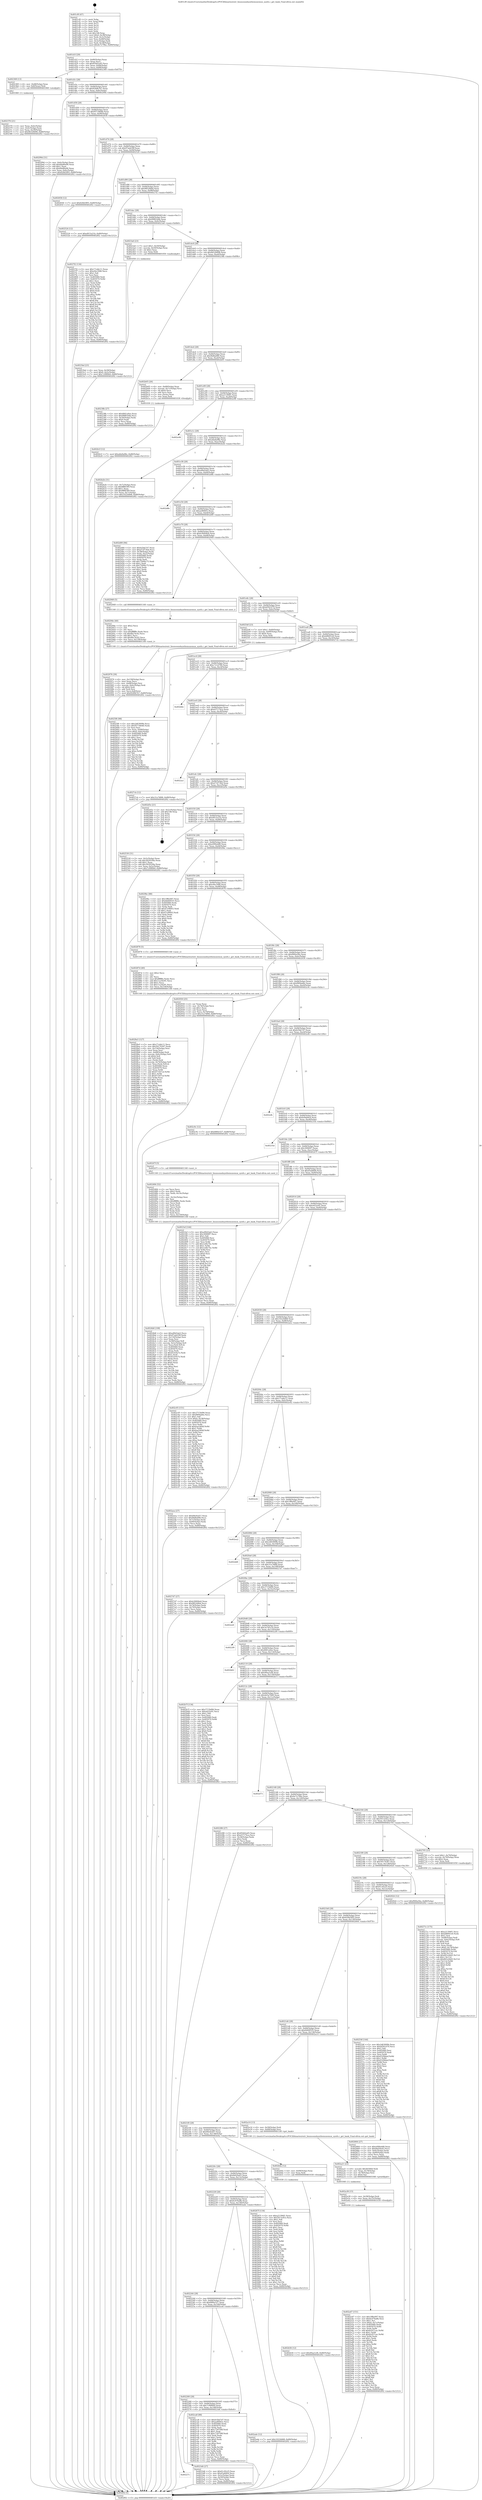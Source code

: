 digraph "0x401cf0" {
  label = "0x401cf0 (/mnt/c/Users/mathe/Desktop/tcc/POCII/binaries/extr_linuxsoundsynthemuxemux_synth.c_get_bank_Final-ollvm.out::main(0))"
  labelloc = "t"
  node[shape=record]

  Entry [label="",width=0.3,height=0.3,shape=circle,fillcolor=black,style=filled]
  "0x401d1f" [label="{
     0x401d1f [29]\l
     | [instrs]\l
     &nbsp;&nbsp;0x401d1f \<+3\>: mov -0x80(%rbp),%eax\l
     &nbsp;&nbsp;0x401d22 \<+2\>: mov %eax,%ecx\l
     &nbsp;&nbsp;0x401d24 \<+6\>: sub $0x85442a45,%ecx\l
     &nbsp;&nbsp;0x401d2a \<+6\>: mov %eax,-0x84(%rbp)\l
     &nbsp;&nbsp;0x401d30 \<+6\>: mov %ecx,-0x88(%rbp)\l
     &nbsp;&nbsp;0x401d36 \<+6\>: je 0000000000402369 \<main+0x679\>\l
  }"]
  "0x402369" [label="{
     0x402369 [13]\l
     | [instrs]\l
     &nbsp;&nbsp;0x402369 \<+4\>: mov -0x48(%rbp),%rax\l
     &nbsp;&nbsp;0x40236d \<+4\>: mov 0x8(%rax),%rdi\l
     &nbsp;&nbsp;0x402371 \<+5\>: call 0000000000401060 \<atoi@plt\>\l
     | [calls]\l
     &nbsp;&nbsp;0x401060 \{1\} (unknown)\l
  }"]
  "0x401d3c" [label="{
     0x401d3c [28]\l
     | [instrs]\l
     &nbsp;&nbsp;0x401d3c \<+5\>: jmp 0000000000401d41 \<main+0x51\>\l
     &nbsp;&nbsp;0x401d41 \<+6\>: mov -0x84(%rbp),%eax\l
     &nbsp;&nbsp;0x401d47 \<+5\>: sub $0x9249b7b7,%eax\l
     &nbsp;&nbsp;0x401d4c \<+6\>: mov %eax,-0x8c(%rbp)\l
     &nbsp;&nbsp;0x401d52 \<+6\>: je 000000000040299d \<main+0xcad\>\l
  }"]
  Exit [label="",width=0.3,height=0.3,shape=circle,fillcolor=black,style=filled,peripheries=2]
  "0x40299d" [label="{
     0x40299d [31]\l
     | [instrs]\l
     &nbsp;&nbsp;0x40299d \<+3\>: mov -0x6c(%rbp),%eax\l
     &nbsp;&nbsp;0x4029a0 \<+5\>: add $0x84df6a06,%eax\l
     &nbsp;&nbsp;0x4029a5 \<+3\>: add $0x1,%eax\l
     &nbsp;&nbsp;0x4029a8 \<+5\>: sub $0x84df6a06,%eax\l
     &nbsp;&nbsp;0x4029ad \<+3\>: mov %eax,-0x6c(%rbp)\l
     &nbsp;&nbsp;0x4029b0 \<+7\>: movl $0x628d3f05,-0x80(%rbp)\l
     &nbsp;&nbsp;0x4029b7 \<+5\>: jmp 0000000000402f02 \<main+0x1212\>\l
  }"]
  "0x401d58" [label="{
     0x401d58 [28]\l
     | [instrs]\l
     &nbsp;&nbsp;0x401d58 \<+5\>: jmp 0000000000401d5d \<main+0x6d\>\l
     &nbsp;&nbsp;0x401d5d \<+6\>: mov -0x84(%rbp),%eax\l
     &nbsp;&nbsp;0x401d63 \<+5\>: sub $0x95734646,%eax\l
     &nbsp;&nbsp;0x401d68 \<+6\>: mov %eax,-0x90(%rbp)\l
     &nbsp;&nbsp;0x401d6e \<+6\>: je 0000000000402658 \<main+0x968\>\l
  }"]
  "0x402b56" [label="{
     0x402b56 [12]\l
     | [instrs]\l
     &nbsp;&nbsp;0x402b56 \<+7\>: movl $0x49aa1ef4,-0x80(%rbp)\l
     &nbsp;&nbsp;0x402b5d \<+5\>: jmp 0000000000402f02 \<main+0x1212\>\l
  }"]
  "0x402658" [label="{
     0x402658 [12]\l
     | [instrs]\l
     &nbsp;&nbsp;0x402658 \<+7\>: movl $0x628d3f05,-0x80(%rbp)\l
     &nbsp;&nbsp;0x40265f \<+5\>: jmp 0000000000402f02 \<main+0x1212\>\l
  }"]
  "0x401d74" [label="{
     0x401d74 [28]\l
     | [instrs]\l
     &nbsp;&nbsp;0x401d74 \<+5\>: jmp 0000000000401d79 \<main+0x89\>\l
     &nbsp;&nbsp;0x401d79 \<+6\>: mov -0x84(%rbp),%eax\l
     &nbsp;&nbsp;0x401d7f \<+5\>: sub $0x97ab439f,%eax\l
     &nbsp;&nbsp;0x401d84 \<+6\>: mov %eax,-0x94(%rbp)\l
     &nbsp;&nbsp;0x401d8a \<+6\>: je 0000000000402524 \<main+0x834\>\l
  }"]
  "0x402b1f" [label="{
     0x402b1f [12]\l
     | [instrs]\l
     &nbsp;&nbsp;0x402b1f \<+7\>: movl $0xa8a9a08e,-0x80(%rbp)\l
     &nbsp;&nbsp;0x402b26 \<+5\>: jmp 0000000000402f02 \<main+0x1212\>\l
  }"]
  "0x402524" [label="{
     0x402524 [12]\l
     | [instrs]\l
     &nbsp;&nbsp;0x402524 \<+7\>: movl $0xd915a21b,-0x80(%rbp)\l
     &nbsp;&nbsp;0x40252b \<+5\>: jmp 0000000000402f02 \<main+0x1212\>\l
  }"]
  "0x401d90" [label="{
     0x401d90 [28]\l
     | [instrs]\l
     &nbsp;&nbsp;0x401d90 \<+5\>: jmp 0000000000401d95 \<main+0xa5\>\l
     &nbsp;&nbsp;0x401d95 \<+6\>: mov -0x84(%rbp),%eax\l
     &nbsp;&nbsp;0x401d9b \<+5\>: sub $0x98526fb4,%eax\l
     &nbsp;&nbsp;0x401da0 \<+6\>: mov %eax,-0x98(%rbp)\l
     &nbsp;&nbsp;0x401da6 \<+6\>: je 00000000004027f2 \<main+0xb02\>\l
  }"]
  "0x402a47" [label="{
     0x402a47 [151]\l
     | [instrs]\l
     &nbsp;&nbsp;0x402a47 \<+5\>: mov $0x1ff6e097,%eax\l
     &nbsp;&nbsp;0x402a4c \<+5\>: mov $0x6c076a8b,%esi\l
     &nbsp;&nbsp;0x402a51 \<+2\>: mov $0x1,%cl\l
     &nbsp;&nbsp;0x402a53 \<+7\>: movl $0x0,-0x7c(%rbp)\l
     &nbsp;&nbsp;0x402a5a \<+7\>: mov 0x405060,%edx\l
     &nbsp;&nbsp;0x402a61 \<+8\>: mov 0x405070,%r8d\l
     &nbsp;&nbsp;0x402a69 \<+3\>: mov %edx,%r9d\l
     &nbsp;&nbsp;0x402a6c \<+7\>: add $0x6c057cac,%r9d\l
     &nbsp;&nbsp;0x402a73 \<+4\>: sub $0x1,%r9d\l
     &nbsp;&nbsp;0x402a77 \<+7\>: sub $0x6c057cac,%r9d\l
     &nbsp;&nbsp;0x402a7e \<+4\>: imul %r9d,%edx\l
     &nbsp;&nbsp;0x402a82 \<+3\>: and $0x1,%edx\l
     &nbsp;&nbsp;0x402a85 \<+3\>: cmp $0x0,%edx\l
     &nbsp;&nbsp;0x402a88 \<+4\>: sete %r10b\l
     &nbsp;&nbsp;0x402a8c \<+4\>: cmp $0xa,%r8d\l
     &nbsp;&nbsp;0x402a90 \<+4\>: setl %r11b\l
     &nbsp;&nbsp;0x402a94 \<+3\>: mov %r10b,%bl\l
     &nbsp;&nbsp;0x402a97 \<+3\>: xor $0xff,%bl\l
     &nbsp;&nbsp;0x402a9a \<+3\>: mov %r11b,%r14b\l
     &nbsp;&nbsp;0x402a9d \<+4\>: xor $0xff,%r14b\l
     &nbsp;&nbsp;0x402aa1 \<+3\>: xor $0x1,%cl\l
     &nbsp;&nbsp;0x402aa4 \<+3\>: mov %bl,%r15b\l
     &nbsp;&nbsp;0x402aa7 \<+4\>: and $0xff,%r15b\l
     &nbsp;&nbsp;0x402aab \<+3\>: and %cl,%r10b\l
     &nbsp;&nbsp;0x402aae \<+3\>: mov %r14b,%r12b\l
     &nbsp;&nbsp;0x402ab1 \<+4\>: and $0xff,%r12b\l
     &nbsp;&nbsp;0x402ab5 \<+3\>: and %cl,%r11b\l
     &nbsp;&nbsp;0x402ab8 \<+3\>: or %r10b,%r15b\l
     &nbsp;&nbsp;0x402abb \<+3\>: or %r11b,%r12b\l
     &nbsp;&nbsp;0x402abe \<+3\>: xor %r12b,%r15b\l
     &nbsp;&nbsp;0x402ac1 \<+3\>: or %r14b,%bl\l
     &nbsp;&nbsp;0x402ac4 \<+3\>: xor $0xff,%bl\l
     &nbsp;&nbsp;0x402ac7 \<+3\>: or $0x1,%cl\l
     &nbsp;&nbsp;0x402aca \<+2\>: and %cl,%bl\l
     &nbsp;&nbsp;0x402acc \<+3\>: or %bl,%r15b\l
     &nbsp;&nbsp;0x402acf \<+4\>: test $0x1,%r15b\l
     &nbsp;&nbsp;0x402ad3 \<+3\>: cmovne %esi,%eax\l
     &nbsp;&nbsp;0x402ad6 \<+3\>: mov %eax,-0x80(%rbp)\l
     &nbsp;&nbsp;0x402ad9 \<+5\>: jmp 0000000000402f02 \<main+0x1212\>\l
  }"]
  "0x4027f2" [label="{
     0x4027f2 [134]\l
     | [instrs]\l
     &nbsp;&nbsp;0x4027f2 \<+5\>: mov $0x17cddc11,%eax\l
     &nbsp;&nbsp;0x4027f7 \<+5\>: mov $0xe9ec5f46,%ecx\l
     &nbsp;&nbsp;0x4027fc \<+2\>: mov $0x1,%dl\l
     &nbsp;&nbsp;0x4027fe \<+2\>: xor %esi,%esi\l
     &nbsp;&nbsp;0x402800 \<+7\>: mov 0x405060,%edi\l
     &nbsp;&nbsp;0x402807 \<+8\>: mov 0x405070,%r8d\l
     &nbsp;&nbsp;0x40280f \<+3\>: sub $0x1,%esi\l
     &nbsp;&nbsp;0x402812 \<+3\>: mov %edi,%r9d\l
     &nbsp;&nbsp;0x402815 \<+3\>: add %esi,%r9d\l
     &nbsp;&nbsp;0x402818 \<+4\>: imul %r9d,%edi\l
     &nbsp;&nbsp;0x40281c \<+3\>: and $0x1,%edi\l
     &nbsp;&nbsp;0x40281f \<+3\>: cmp $0x0,%edi\l
     &nbsp;&nbsp;0x402822 \<+4\>: sete %r10b\l
     &nbsp;&nbsp;0x402826 \<+4\>: cmp $0xa,%r8d\l
     &nbsp;&nbsp;0x40282a \<+4\>: setl %r11b\l
     &nbsp;&nbsp;0x40282e \<+3\>: mov %r10b,%bl\l
     &nbsp;&nbsp;0x402831 \<+3\>: xor $0xff,%bl\l
     &nbsp;&nbsp;0x402834 \<+3\>: mov %r11b,%r14b\l
     &nbsp;&nbsp;0x402837 \<+4\>: xor $0xff,%r14b\l
     &nbsp;&nbsp;0x40283b \<+3\>: xor $0x0,%dl\l
     &nbsp;&nbsp;0x40283e \<+3\>: mov %bl,%r15b\l
     &nbsp;&nbsp;0x402841 \<+4\>: and $0x0,%r15b\l
     &nbsp;&nbsp;0x402845 \<+3\>: and %dl,%r10b\l
     &nbsp;&nbsp;0x402848 \<+3\>: mov %r14b,%r12b\l
     &nbsp;&nbsp;0x40284b \<+4\>: and $0x0,%r12b\l
     &nbsp;&nbsp;0x40284f \<+3\>: and %dl,%r11b\l
     &nbsp;&nbsp;0x402852 \<+3\>: or %r10b,%r15b\l
     &nbsp;&nbsp;0x402855 \<+3\>: or %r11b,%r12b\l
     &nbsp;&nbsp;0x402858 \<+3\>: xor %r12b,%r15b\l
     &nbsp;&nbsp;0x40285b \<+3\>: or %r14b,%bl\l
     &nbsp;&nbsp;0x40285e \<+3\>: xor $0xff,%bl\l
     &nbsp;&nbsp;0x402861 \<+3\>: or $0x0,%dl\l
     &nbsp;&nbsp;0x402864 \<+2\>: and %dl,%bl\l
     &nbsp;&nbsp;0x402866 \<+3\>: or %bl,%r15b\l
     &nbsp;&nbsp;0x402869 \<+4\>: test $0x1,%r15b\l
     &nbsp;&nbsp;0x40286d \<+3\>: cmovne %ecx,%eax\l
     &nbsp;&nbsp;0x402870 \<+3\>: mov %eax,-0x80(%rbp)\l
     &nbsp;&nbsp;0x402873 \<+5\>: jmp 0000000000402f02 \<main+0x1212\>\l
  }"]
  "0x401dac" [label="{
     0x401dac [28]\l
     | [instrs]\l
     &nbsp;&nbsp;0x401dac \<+5\>: jmp 0000000000401db1 \<main+0xc1\>\l
     &nbsp;&nbsp;0x401db1 \<+6\>: mov -0x84(%rbp),%eax\l
     &nbsp;&nbsp;0x401db7 \<+5\>: sub $0x99f816db,%eax\l
     &nbsp;&nbsp;0x401dbc \<+6\>: mov %eax,-0x9c(%rbp)\l
     &nbsp;&nbsp;0x401dc2 \<+6\>: je 00000000004023a6 \<main+0x6b6\>\l
  }"]
  "0x402a38" [label="{
     0x402a38 [15]\l
     | [instrs]\l
     &nbsp;&nbsp;0x402a38 \<+4\>: mov -0x58(%rbp),%rdi\l
     &nbsp;&nbsp;0x402a3c \<+6\>: mov %eax,-0x15c(%rbp)\l
     &nbsp;&nbsp;0x402a42 \<+5\>: call 0000000000401030 \<free@plt\>\l
     | [calls]\l
     &nbsp;&nbsp;0x401030 \{1\} (unknown)\l
  }"]
  "0x4023a6" [label="{
     0x4023a6 [23]\l
     | [instrs]\l
     &nbsp;&nbsp;0x4023a6 \<+7\>: movl $0x1,-0x50(%rbp)\l
     &nbsp;&nbsp;0x4023ad \<+4\>: movslq -0x50(%rbp),%rax\l
     &nbsp;&nbsp;0x4023b1 \<+4\>: shl $0x2,%rax\l
     &nbsp;&nbsp;0x4023b5 \<+3\>: mov %rax,%rdi\l
     &nbsp;&nbsp;0x4023b8 \<+5\>: call 0000000000401050 \<malloc@plt\>\l
     | [calls]\l
     &nbsp;&nbsp;0x401050 \{1\} (unknown)\l
  }"]
  "0x401dc8" [label="{
     0x401dc8 [28]\l
     | [instrs]\l
     &nbsp;&nbsp;0x401dc8 \<+5\>: jmp 0000000000401dcd \<main+0xdd\>\l
     &nbsp;&nbsp;0x401dcd \<+6\>: mov -0x84(%rbp),%eax\l
     &nbsp;&nbsp;0x401dd3 \<+5\>: sub $0x9b528498,%eax\l
     &nbsp;&nbsp;0x401dd8 \<+6\>: mov %eax,-0xa0(%rbp)\l
     &nbsp;&nbsp;0x401dde \<+6\>: je 000000000040238b \<main+0x69b\>\l
  }"]
  "0x402a21" [label="{
     0x402a21 [23]\l
     | [instrs]\l
     &nbsp;&nbsp;0x402a21 \<+10\>: movabs $0x4030b6,%rdi\l
     &nbsp;&nbsp;0x402a2b \<+3\>: mov %eax,-0x78(%rbp)\l
     &nbsp;&nbsp;0x402a2e \<+3\>: mov -0x78(%rbp),%esi\l
     &nbsp;&nbsp;0x402a31 \<+2\>: mov $0x0,%al\l
     &nbsp;&nbsp;0x402a33 \<+5\>: call 0000000000401040 \<printf@plt\>\l
     | [calls]\l
     &nbsp;&nbsp;0x401040 \{1\} (unknown)\l
  }"]
  "0x40238b" [label="{
     0x40238b [27]\l
     | [instrs]\l
     &nbsp;&nbsp;0x40238b \<+5\>: mov $0x4841a0ee,%eax\l
     &nbsp;&nbsp;0x402390 \<+5\>: mov $0x99f816db,%ecx\l
     &nbsp;&nbsp;0x402395 \<+3\>: mov -0x30(%rbp),%edx\l
     &nbsp;&nbsp;0x402398 \<+3\>: cmp $0x0,%edx\l
     &nbsp;&nbsp;0x40239b \<+3\>: cmove %ecx,%eax\l
     &nbsp;&nbsp;0x40239e \<+3\>: mov %eax,-0x80(%rbp)\l
     &nbsp;&nbsp;0x4023a1 \<+5\>: jmp 0000000000402f02 \<main+0x1212\>\l
  }"]
  "0x401de4" [label="{
     0x401de4 [28]\l
     | [instrs]\l
     &nbsp;&nbsp;0x401de4 \<+5\>: jmp 0000000000401de9 \<main+0xf9\>\l
     &nbsp;&nbsp;0x401de9 \<+6\>: mov -0x84(%rbp),%eax\l
     &nbsp;&nbsp;0x401def \<+5\>: sub $0x9b8fa680,%eax\l
     &nbsp;&nbsp;0x401df4 \<+6\>: mov %eax,-0xa4(%rbp)\l
     &nbsp;&nbsp;0x401dfa \<+6\>: je 0000000000402b05 \<main+0xe15\>\l
  }"]
  "0x402976" [label="{
     0x402976 [39]\l
     | [instrs]\l
     &nbsp;&nbsp;0x402976 \<+6\>: mov -0x158(%rbp),%ecx\l
     &nbsp;&nbsp;0x40297c \<+3\>: imul %eax,%ecx\l
     &nbsp;&nbsp;0x40297f \<+4\>: mov -0x68(%rbp),%rsi\l
     &nbsp;&nbsp;0x402983 \<+4\>: movslq -0x6c(%rbp),%rdi\l
     &nbsp;&nbsp;0x402987 \<+4\>: shl $0x4,%rdi\l
     &nbsp;&nbsp;0x40298b \<+3\>: add %rdi,%rsi\l
     &nbsp;&nbsp;0x40298e \<+3\>: mov %ecx,0x8(%rsi)\l
     &nbsp;&nbsp;0x402991 \<+7\>: movl $0x9249b7b7,-0x80(%rbp)\l
     &nbsp;&nbsp;0x402998 \<+5\>: jmp 0000000000402f02 \<main+0x1212\>\l
  }"]
  "0x402b05" [label="{
     0x402b05 [26]\l
     | [instrs]\l
     &nbsp;&nbsp;0x402b05 \<+4\>: mov -0x68(%rbp),%rax\l
     &nbsp;&nbsp;0x402b09 \<+4\>: movslq -0x7c(%rbp),%rcx\l
     &nbsp;&nbsp;0x402b0d \<+4\>: shl $0x4,%rcx\l
     &nbsp;&nbsp;0x402b11 \<+3\>: add %rcx,%rax\l
     &nbsp;&nbsp;0x402b14 \<+3\>: mov (%rax),%rax\l
     &nbsp;&nbsp;0x402b17 \<+3\>: mov %rax,%rdi\l
     &nbsp;&nbsp;0x402b1a \<+5\>: call 0000000000401030 \<free@plt\>\l
     | [calls]\l
     &nbsp;&nbsp;0x401030 \{1\} (unknown)\l
  }"]
  "0x401e00" [label="{
     0x401e00 [28]\l
     | [instrs]\l
     &nbsp;&nbsp;0x401e00 \<+5\>: jmp 0000000000401e05 \<main+0x115\>\l
     &nbsp;&nbsp;0x401e05 \<+6\>: mov -0x84(%rbp),%eax\l
     &nbsp;&nbsp;0x401e0b \<+5\>: sub $0xa21394f1,%eax\l
     &nbsp;&nbsp;0x401e10 \<+6\>: mov %eax,-0xa8(%rbp)\l
     &nbsp;&nbsp;0x401e16 \<+6\>: je 0000000000402e06 \<main+0x1116\>\l
  }"]
  "0x40294e" [label="{
     0x40294e [40]\l
     | [instrs]\l
     &nbsp;&nbsp;0x40294e \<+5\>: mov $0x2,%ecx\l
     &nbsp;&nbsp;0x402953 \<+1\>: cltd\l
     &nbsp;&nbsp;0x402954 \<+2\>: idiv %ecx\l
     &nbsp;&nbsp;0x402956 \<+6\>: imul $0xfffffffe,%edx,%ecx\l
     &nbsp;&nbsp;0x40295c \<+6\>: sub $0x8fa7dc42,%ecx\l
     &nbsp;&nbsp;0x402962 \<+3\>: add $0x1,%ecx\l
     &nbsp;&nbsp;0x402965 \<+6\>: add $0x8fa7dc42,%ecx\l
     &nbsp;&nbsp;0x40296b \<+6\>: mov %ecx,-0x158(%rbp)\l
     &nbsp;&nbsp;0x402971 \<+5\>: call 0000000000401160 \<next_i\>\l
     | [calls]\l
     &nbsp;&nbsp;0x401160 \{1\} (/mnt/c/Users/mathe/Desktop/tcc/POCII/binaries/extr_linuxsoundsynthemuxemux_synth.c_get_bank_Final-ollvm.out::next_i)\l
  }"]
  "0x402e06" [label="{
     0x402e06\l
  }", style=dashed]
  "0x401e1c" [label="{
     0x401e1c [28]\l
     | [instrs]\l
     &nbsp;&nbsp;0x401e1c \<+5\>: jmp 0000000000401e21 \<main+0x131\>\l
     &nbsp;&nbsp;0x401e21 \<+6\>: mov -0x84(%rbp),%eax\l
     &nbsp;&nbsp;0x401e27 \<+5\>: sub $0xa8a9a08e,%eax\l
     &nbsp;&nbsp;0x401e2c \<+6\>: mov %eax,-0xac(%rbp)\l
     &nbsp;&nbsp;0x401e32 \<+6\>: je 0000000000402b2b \<main+0xe3b\>\l
  }"]
  "0x4028a5" [label="{
     0x4028a5 [127]\l
     | [instrs]\l
     &nbsp;&nbsp;0x4028a5 \<+5\>: mov $0x17cddc11,%ecx\l
     &nbsp;&nbsp;0x4028aa \<+5\>: mov $0x50174367,%edx\l
     &nbsp;&nbsp;0x4028af \<+6\>: mov -0x154(%rbp),%esi\l
     &nbsp;&nbsp;0x4028b5 \<+3\>: imul %eax,%esi\l
     &nbsp;&nbsp;0x4028b8 \<+4\>: mov -0x68(%rbp),%rdi\l
     &nbsp;&nbsp;0x4028bc \<+4\>: movslq -0x6c(%rbp),%r8\l
     &nbsp;&nbsp;0x4028c0 \<+4\>: shl $0x4,%r8\l
     &nbsp;&nbsp;0x4028c4 \<+3\>: add %r8,%rdi\l
     &nbsp;&nbsp;0x4028c7 \<+3\>: mov (%rdi),%rdi\l
     &nbsp;&nbsp;0x4028ca \<+4\>: movslq -0x74(%rbp),%r8\l
     &nbsp;&nbsp;0x4028ce \<+4\>: mov %esi,(%rdi,%r8,4)\l
     &nbsp;&nbsp;0x4028d2 \<+7\>: mov 0x405060,%eax\l
     &nbsp;&nbsp;0x4028d9 \<+7\>: mov 0x405070,%esi\l
     &nbsp;&nbsp;0x4028e0 \<+3\>: mov %eax,%r9d\l
     &nbsp;&nbsp;0x4028e3 \<+7\>: add $0x971fd7cd,%r9d\l
     &nbsp;&nbsp;0x4028ea \<+4\>: sub $0x1,%r9d\l
     &nbsp;&nbsp;0x4028ee \<+7\>: sub $0x971fd7cd,%r9d\l
     &nbsp;&nbsp;0x4028f5 \<+4\>: imul %r9d,%eax\l
     &nbsp;&nbsp;0x4028f9 \<+3\>: and $0x1,%eax\l
     &nbsp;&nbsp;0x4028fc \<+3\>: cmp $0x0,%eax\l
     &nbsp;&nbsp;0x4028ff \<+4\>: sete %r10b\l
     &nbsp;&nbsp;0x402903 \<+3\>: cmp $0xa,%esi\l
     &nbsp;&nbsp;0x402906 \<+4\>: setl %r11b\l
     &nbsp;&nbsp;0x40290a \<+3\>: mov %r10b,%bl\l
     &nbsp;&nbsp;0x40290d \<+3\>: and %r11b,%bl\l
     &nbsp;&nbsp;0x402910 \<+3\>: xor %r11b,%r10b\l
     &nbsp;&nbsp;0x402913 \<+3\>: or %r10b,%bl\l
     &nbsp;&nbsp;0x402916 \<+3\>: test $0x1,%bl\l
     &nbsp;&nbsp;0x402919 \<+3\>: cmovne %edx,%ecx\l
     &nbsp;&nbsp;0x40291c \<+3\>: mov %ecx,-0x80(%rbp)\l
     &nbsp;&nbsp;0x40291f \<+5\>: jmp 0000000000402f02 \<main+0x1212\>\l
  }"]
  "0x402b2b" [label="{
     0x402b2b [31]\l
     | [instrs]\l
     &nbsp;&nbsp;0x402b2b \<+3\>: mov -0x7c(%rbp),%eax\l
     &nbsp;&nbsp;0x402b2e \<+5\>: sub $0x8fff4369,%eax\l
     &nbsp;&nbsp;0x402b33 \<+3\>: add $0x1,%eax\l
     &nbsp;&nbsp;0x402b36 \<+5\>: add $0x8fff4369,%eax\l
     &nbsp;&nbsp;0x402b3b \<+3\>: mov %eax,-0x7c(%rbp)\l
     &nbsp;&nbsp;0x402b3e \<+7\>: movl $0x10224468,-0x80(%rbp)\l
     &nbsp;&nbsp;0x402b45 \<+5\>: jmp 0000000000402f02 \<main+0x1212\>\l
  }"]
  "0x401e38" [label="{
     0x401e38 [28]\l
     | [instrs]\l
     &nbsp;&nbsp;0x401e38 \<+5\>: jmp 0000000000401e3d \<main+0x14d\>\l
     &nbsp;&nbsp;0x401e3d \<+6\>: mov -0x84(%rbp),%eax\l
     &nbsp;&nbsp;0x401e43 \<+5\>: sub $0xa90d3ab3,%eax\l
     &nbsp;&nbsp;0x401e48 \<+6\>: mov %eax,-0xb0(%rbp)\l
     &nbsp;&nbsp;0x401e4e \<+6\>: je 0000000000402d8b \<main+0x109b\>\l
  }"]
  "0x40287d" [label="{
     0x40287d [40]\l
     | [instrs]\l
     &nbsp;&nbsp;0x40287d \<+5\>: mov $0x2,%ecx\l
     &nbsp;&nbsp;0x402882 \<+1\>: cltd\l
     &nbsp;&nbsp;0x402883 \<+2\>: idiv %ecx\l
     &nbsp;&nbsp;0x402885 \<+6\>: imul $0xfffffffe,%edx,%ecx\l
     &nbsp;&nbsp;0x40288b \<+6\>: add $0x11a34291,%ecx\l
     &nbsp;&nbsp;0x402891 \<+3\>: add $0x1,%ecx\l
     &nbsp;&nbsp;0x402894 \<+6\>: sub $0x11a34291,%ecx\l
     &nbsp;&nbsp;0x40289a \<+6\>: mov %ecx,-0x154(%rbp)\l
     &nbsp;&nbsp;0x4028a0 \<+5\>: call 0000000000401160 \<next_i\>\l
     | [calls]\l
     &nbsp;&nbsp;0x401160 \{1\} (/mnt/c/Users/mathe/Desktop/tcc/POCII/binaries/extr_linuxsoundsynthemuxemux_synth.c_get_bank_Final-ollvm.out::next_i)\l
  }"]
  "0x402d8b" [label="{
     0x402d8b\l
  }", style=dashed]
  "0x401e54" [label="{
     0x401e54 [28]\l
     | [instrs]\l
     &nbsp;&nbsp;0x401e54 \<+5\>: jmp 0000000000401e59 \<main+0x169\>\l
     &nbsp;&nbsp;0x401e59 \<+6\>: mov -0x84(%rbp),%eax\l
     &nbsp;&nbsp;0x401e5f \<+5\>: sub $0xae80f45c,%eax\l
     &nbsp;&nbsp;0x401e64 \<+6\>: mov %eax,-0xb4(%rbp)\l
     &nbsp;&nbsp;0x401e6a \<+6\>: je 0000000000402d00 \<main+0x1010\>\l
  }"]
  "0x40271c" [label="{
     0x40271c [175]\l
     | [instrs]\l
     &nbsp;&nbsp;0x40271c \<+5\>: mov $0xa21394f1,%ecx\l
     &nbsp;&nbsp;0x402721 \<+5\>: mov $0xbf6691e6,%edx\l
     &nbsp;&nbsp;0x402726 \<+3\>: mov $0x1,%sil\l
     &nbsp;&nbsp;0x402729 \<+4\>: mov -0x68(%rbp),%rdi\l
     &nbsp;&nbsp;0x40272d \<+4\>: movslq -0x6c(%rbp),%r8\l
     &nbsp;&nbsp;0x402731 \<+4\>: shl $0x4,%r8\l
     &nbsp;&nbsp;0x402735 \<+3\>: add %r8,%rdi\l
     &nbsp;&nbsp;0x402738 \<+3\>: mov %rax,(%rdi)\l
     &nbsp;&nbsp;0x40273b \<+7\>: movl $0x0,-0x74(%rbp)\l
     &nbsp;&nbsp;0x402742 \<+8\>: mov 0x405060,%r9d\l
     &nbsp;&nbsp;0x40274a \<+8\>: mov 0x405070,%r10d\l
     &nbsp;&nbsp;0x402752 \<+3\>: mov %r9d,%r11d\l
     &nbsp;&nbsp;0x402755 \<+7\>: add $0x663c44d5,%r11d\l
     &nbsp;&nbsp;0x40275c \<+4\>: sub $0x1,%r11d\l
     &nbsp;&nbsp;0x402760 \<+7\>: sub $0x663c44d5,%r11d\l
     &nbsp;&nbsp;0x402767 \<+4\>: imul %r11d,%r9d\l
     &nbsp;&nbsp;0x40276b \<+4\>: and $0x1,%r9d\l
     &nbsp;&nbsp;0x40276f \<+4\>: cmp $0x0,%r9d\l
     &nbsp;&nbsp;0x402773 \<+3\>: sete %bl\l
     &nbsp;&nbsp;0x402776 \<+4\>: cmp $0xa,%r10d\l
     &nbsp;&nbsp;0x40277a \<+4\>: setl %r14b\l
     &nbsp;&nbsp;0x40277e \<+3\>: mov %bl,%r15b\l
     &nbsp;&nbsp;0x402781 \<+4\>: xor $0xff,%r15b\l
     &nbsp;&nbsp;0x402785 \<+3\>: mov %r14b,%r12b\l
     &nbsp;&nbsp;0x402788 \<+4\>: xor $0xff,%r12b\l
     &nbsp;&nbsp;0x40278c \<+4\>: xor $0x0,%sil\l
     &nbsp;&nbsp;0x402790 \<+3\>: mov %r15b,%r13b\l
     &nbsp;&nbsp;0x402793 \<+4\>: and $0x0,%r13b\l
     &nbsp;&nbsp;0x402797 \<+3\>: and %sil,%bl\l
     &nbsp;&nbsp;0x40279a \<+3\>: mov %r12b,%al\l
     &nbsp;&nbsp;0x40279d \<+2\>: and $0x0,%al\l
     &nbsp;&nbsp;0x40279f \<+3\>: and %sil,%r14b\l
     &nbsp;&nbsp;0x4027a2 \<+3\>: or %bl,%r13b\l
     &nbsp;&nbsp;0x4027a5 \<+3\>: or %r14b,%al\l
     &nbsp;&nbsp;0x4027a8 \<+3\>: xor %al,%r13b\l
     &nbsp;&nbsp;0x4027ab \<+3\>: or %r12b,%r15b\l
     &nbsp;&nbsp;0x4027ae \<+4\>: xor $0xff,%r15b\l
     &nbsp;&nbsp;0x4027b2 \<+4\>: or $0x0,%sil\l
     &nbsp;&nbsp;0x4027b6 \<+3\>: and %sil,%r15b\l
     &nbsp;&nbsp;0x4027b9 \<+3\>: or %r15b,%r13b\l
     &nbsp;&nbsp;0x4027bc \<+4\>: test $0x1,%r13b\l
     &nbsp;&nbsp;0x4027c0 \<+3\>: cmovne %edx,%ecx\l
     &nbsp;&nbsp;0x4027c3 \<+3\>: mov %ecx,-0x80(%rbp)\l
     &nbsp;&nbsp;0x4027c6 \<+5\>: jmp 0000000000402f02 \<main+0x1212\>\l
  }"]
  "0x402d00" [label="{
     0x402d00 [94]\l
     | [instrs]\l
     &nbsp;&nbsp;0x402d00 \<+5\>: mov $0xfe5bb7d7,%eax\l
     &nbsp;&nbsp;0x402d05 \<+5\>: mov $0xd72f73b4,%ecx\l
     &nbsp;&nbsp;0x402d0a \<+3\>: mov -0x38(%rbp),%edx\l
     &nbsp;&nbsp;0x402d0d \<+3\>: mov %edx,-0x2c(%rbp)\l
     &nbsp;&nbsp;0x402d10 \<+7\>: mov 0x405060,%edx\l
     &nbsp;&nbsp;0x402d17 \<+7\>: mov 0x405070,%esi\l
     &nbsp;&nbsp;0x402d1e \<+2\>: mov %edx,%edi\l
     &nbsp;&nbsp;0x402d20 \<+6\>: add $0x7500bc75,%edi\l
     &nbsp;&nbsp;0x402d26 \<+3\>: sub $0x1,%edi\l
     &nbsp;&nbsp;0x402d29 \<+6\>: sub $0x7500bc75,%edi\l
     &nbsp;&nbsp;0x402d2f \<+3\>: imul %edi,%edx\l
     &nbsp;&nbsp;0x402d32 \<+3\>: and $0x1,%edx\l
     &nbsp;&nbsp;0x402d35 \<+3\>: cmp $0x0,%edx\l
     &nbsp;&nbsp;0x402d38 \<+4\>: sete %r8b\l
     &nbsp;&nbsp;0x402d3c \<+3\>: cmp $0xa,%esi\l
     &nbsp;&nbsp;0x402d3f \<+4\>: setl %r9b\l
     &nbsp;&nbsp;0x402d43 \<+3\>: mov %r8b,%r10b\l
     &nbsp;&nbsp;0x402d46 \<+3\>: and %r9b,%r10b\l
     &nbsp;&nbsp;0x402d49 \<+3\>: xor %r9b,%r8b\l
     &nbsp;&nbsp;0x402d4c \<+3\>: or %r8b,%r10b\l
     &nbsp;&nbsp;0x402d4f \<+4\>: test $0x1,%r10b\l
     &nbsp;&nbsp;0x402d53 \<+3\>: cmovne %ecx,%eax\l
     &nbsp;&nbsp;0x402d56 \<+3\>: mov %eax,-0x80(%rbp)\l
     &nbsp;&nbsp;0x402d59 \<+5\>: jmp 0000000000402f02 \<main+0x1212\>\l
  }"]
  "0x401e70" [label="{
     0x401e70 [28]\l
     | [instrs]\l
     &nbsp;&nbsp;0x401e70 \<+5\>: jmp 0000000000401e75 \<main+0x185\>\l
     &nbsp;&nbsp;0x401e75 \<+6\>: mov -0x84(%rbp),%eax\l
     &nbsp;&nbsp;0x401e7b \<+5\>: sub $0xb30004e6,%eax\l
     &nbsp;&nbsp;0x401e80 \<+6\>: mov %eax,-0xb8(%rbp)\l
     &nbsp;&nbsp;0x401e86 \<+6\>: je 0000000000402949 \<main+0xc59\>\l
  }"]
  "0x4025f6" [label="{
     0x4025f6 [98]\l
     | [instrs]\l
     &nbsp;&nbsp;0x4025f6 \<+5\>: mov $0x2d63009b,%ecx\l
     &nbsp;&nbsp;0x4025fb \<+5\>: mov $0x95734646,%edx\l
     &nbsp;&nbsp;0x402600 \<+2\>: xor %esi,%esi\l
     &nbsp;&nbsp;0x402602 \<+4\>: mov %rax,-0x68(%rbp)\l
     &nbsp;&nbsp;0x402606 \<+7\>: movl $0x0,-0x6c(%rbp)\l
     &nbsp;&nbsp;0x40260d \<+8\>: mov 0x405060,%r8d\l
     &nbsp;&nbsp;0x402615 \<+8\>: mov 0x405070,%r9d\l
     &nbsp;&nbsp;0x40261d \<+3\>: sub $0x1,%esi\l
     &nbsp;&nbsp;0x402620 \<+3\>: mov %r8d,%r10d\l
     &nbsp;&nbsp;0x402623 \<+3\>: add %esi,%r10d\l
     &nbsp;&nbsp;0x402626 \<+4\>: imul %r10d,%r8d\l
     &nbsp;&nbsp;0x40262a \<+4\>: and $0x1,%r8d\l
     &nbsp;&nbsp;0x40262e \<+4\>: cmp $0x0,%r8d\l
     &nbsp;&nbsp;0x402632 \<+4\>: sete %r11b\l
     &nbsp;&nbsp;0x402636 \<+4\>: cmp $0xa,%r9d\l
     &nbsp;&nbsp;0x40263a \<+3\>: setl %bl\l
     &nbsp;&nbsp;0x40263d \<+3\>: mov %r11b,%r14b\l
     &nbsp;&nbsp;0x402640 \<+3\>: and %bl,%r14b\l
     &nbsp;&nbsp;0x402643 \<+3\>: xor %bl,%r11b\l
     &nbsp;&nbsp;0x402646 \<+3\>: or %r11b,%r14b\l
     &nbsp;&nbsp;0x402649 \<+4\>: test $0x1,%r14b\l
     &nbsp;&nbsp;0x40264d \<+3\>: cmovne %edx,%ecx\l
     &nbsp;&nbsp;0x402650 \<+3\>: mov %ecx,-0x80(%rbp)\l
     &nbsp;&nbsp;0x402653 \<+5\>: jmp 0000000000402f02 \<main+0x1212\>\l
  }"]
  "0x402949" [label="{
     0x402949 [5]\l
     | [instrs]\l
     &nbsp;&nbsp;0x402949 \<+5\>: call 0000000000401160 \<next_i\>\l
     | [calls]\l
     &nbsp;&nbsp;0x401160 \{1\} (/mnt/c/Users/mathe/Desktop/tcc/POCII/binaries/extr_linuxsoundsynthemuxemux_synth.c_get_bank_Final-ollvm.out::next_i)\l
  }"]
  "0x401e8c" [label="{
     0x401e8c [28]\l
     | [instrs]\l
     &nbsp;&nbsp;0x401e8c \<+5\>: jmp 0000000000401e91 \<main+0x1a1\>\l
     &nbsp;&nbsp;0x401e91 \<+6\>: mov -0x84(%rbp),%eax\l
     &nbsp;&nbsp;0x401e97 \<+5\>: sub $0xbf561070,%eax\l
     &nbsp;&nbsp;0x401e9c \<+6\>: mov %eax,-0xbc(%rbp)\l
     &nbsp;&nbsp;0x401ea2 \<+6\>: je 00000000004025df \<main+0x8ef\>\l
  }"]
  "0x4024b8" [label="{
     0x4024b8 [108]\l
     | [instrs]\l
     &nbsp;&nbsp;0x4024b8 \<+5\>: mov $0xa90d3ab3,%ecx\l
     &nbsp;&nbsp;0x4024bd \<+5\>: mov $0x97ab439f,%edx\l
     &nbsp;&nbsp;0x4024c2 \<+6\>: mov -0x150(%rbp),%esi\l
     &nbsp;&nbsp;0x4024c8 \<+3\>: imul %eax,%esi\l
     &nbsp;&nbsp;0x4024cb \<+4\>: mov -0x58(%rbp),%r8\l
     &nbsp;&nbsp;0x4024cf \<+4\>: movslq -0x5c(%rbp),%r9\l
     &nbsp;&nbsp;0x4024d3 \<+4\>: mov %esi,(%r8,%r9,4)\l
     &nbsp;&nbsp;0x4024d7 \<+7\>: mov 0x405060,%eax\l
     &nbsp;&nbsp;0x4024de \<+7\>: mov 0x405070,%esi\l
     &nbsp;&nbsp;0x4024e5 \<+2\>: mov %eax,%edi\l
     &nbsp;&nbsp;0x4024e7 \<+6\>: sub $0x453e0a7e,%edi\l
     &nbsp;&nbsp;0x4024ed \<+3\>: sub $0x1,%edi\l
     &nbsp;&nbsp;0x4024f0 \<+6\>: add $0x453e0a7e,%edi\l
     &nbsp;&nbsp;0x4024f6 \<+3\>: imul %edi,%eax\l
     &nbsp;&nbsp;0x4024f9 \<+3\>: and $0x1,%eax\l
     &nbsp;&nbsp;0x4024fc \<+3\>: cmp $0x0,%eax\l
     &nbsp;&nbsp;0x4024ff \<+4\>: sete %r10b\l
     &nbsp;&nbsp;0x402503 \<+3\>: cmp $0xa,%esi\l
     &nbsp;&nbsp;0x402506 \<+4\>: setl %r11b\l
     &nbsp;&nbsp;0x40250a \<+3\>: mov %r10b,%bl\l
     &nbsp;&nbsp;0x40250d \<+3\>: and %r11b,%bl\l
     &nbsp;&nbsp;0x402510 \<+3\>: xor %r11b,%r10b\l
     &nbsp;&nbsp;0x402513 \<+3\>: or %r10b,%bl\l
     &nbsp;&nbsp;0x402516 \<+3\>: test $0x1,%bl\l
     &nbsp;&nbsp;0x402519 \<+3\>: cmovne %edx,%ecx\l
     &nbsp;&nbsp;0x40251c \<+3\>: mov %ecx,-0x80(%rbp)\l
     &nbsp;&nbsp;0x40251f \<+5\>: jmp 0000000000402f02 \<main+0x1212\>\l
  }"]
  "0x4025df" [label="{
     0x4025df [23]\l
     | [instrs]\l
     &nbsp;&nbsp;0x4025df \<+7\>: movl $0x1,-0x60(%rbp)\l
     &nbsp;&nbsp;0x4025e6 \<+4\>: movslq -0x60(%rbp),%rax\l
     &nbsp;&nbsp;0x4025ea \<+4\>: shl $0x4,%rax\l
     &nbsp;&nbsp;0x4025ee \<+3\>: mov %rax,%rdi\l
     &nbsp;&nbsp;0x4025f1 \<+5\>: call 0000000000401050 \<malloc@plt\>\l
     | [calls]\l
     &nbsp;&nbsp;0x401050 \{1\} (unknown)\l
  }"]
  "0x401ea8" [label="{
     0x401ea8 [28]\l
     | [instrs]\l
     &nbsp;&nbsp;0x401ea8 \<+5\>: jmp 0000000000401ead \<main+0x1bd\>\l
     &nbsp;&nbsp;0x401ead \<+6\>: mov -0x84(%rbp),%eax\l
     &nbsp;&nbsp;0x401eb3 \<+5\>: sub $0xbf6691e6,%eax\l
     &nbsp;&nbsp;0x401eb8 \<+6\>: mov %eax,-0xc0(%rbp)\l
     &nbsp;&nbsp;0x401ebe \<+6\>: je 00000000004027cb \<main+0xadb\>\l
  }"]
  "0x402484" [label="{
     0x402484 [52]\l
     | [instrs]\l
     &nbsp;&nbsp;0x402484 \<+2\>: xor %ecx,%ecx\l
     &nbsp;&nbsp;0x402486 \<+5\>: mov $0x2,%edx\l
     &nbsp;&nbsp;0x40248b \<+6\>: mov %edx,-0x14c(%rbp)\l
     &nbsp;&nbsp;0x402491 \<+1\>: cltd\l
     &nbsp;&nbsp;0x402492 \<+6\>: mov -0x14c(%rbp),%esi\l
     &nbsp;&nbsp;0x402498 \<+2\>: idiv %esi\l
     &nbsp;&nbsp;0x40249a \<+6\>: imul $0xfffffffe,%edx,%edx\l
     &nbsp;&nbsp;0x4024a0 \<+2\>: mov %ecx,%edi\l
     &nbsp;&nbsp;0x4024a2 \<+2\>: sub %edx,%edi\l
     &nbsp;&nbsp;0x4024a4 \<+2\>: mov %ecx,%edx\l
     &nbsp;&nbsp;0x4024a6 \<+3\>: sub $0x1,%edx\l
     &nbsp;&nbsp;0x4024a9 \<+2\>: add %edx,%edi\l
     &nbsp;&nbsp;0x4024ab \<+2\>: sub %edi,%ecx\l
     &nbsp;&nbsp;0x4024ad \<+6\>: mov %ecx,-0x150(%rbp)\l
     &nbsp;&nbsp;0x4024b3 \<+5\>: call 0000000000401160 \<next_i\>\l
     | [calls]\l
     &nbsp;&nbsp;0x401160 \{1\} (/mnt/c/Users/mathe/Desktop/tcc/POCII/binaries/extr_linuxsoundsynthemuxemux_synth.c_get_bank_Final-ollvm.out::next_i)\l
  }"]
  "0x4027cb" [label="{
     0x4027cb [12]\l
     | [instrs]\l
     &nbsp;&nbsp;0x4027cb \<+7\>: movl $0x31a74f68,-0x80(%rbp)\l
     &nbsp;&nbsp;0x4027d2 \<+5\>: jmp 0000000000402f02 \<main+0x1212\>\l
  }"]
  "0x401ec4" [label="{
     0x401ec4 [28]\l
     | [instrs]\l
     &nbsp;&nbsp;0x401ec4 \<+5\>: jmp 0000000000401ec9 \<main+0x1d9\>\l
     &nbsp;&nbsp;0x401ec9 \<+6\>: mov -0x84(%rbp),%eax\l
     &nbsp;&nbsp;0x401ecf \<+5\>: sub $0xc7e1d766,%eax\l
     &nbsp;&nbsp;0x401ed4 \<+6\>: mov %eax,-0xc4(%rbp)\l
     &nbsp;&nbsp;0x401eda \<+6\>: je 0000000000402b6e \<main+0xe7e\>\l
  }"]
  "0x40227c" [label="{
     0x40227c\l
  }", style=dashed]
  "0x402b6e" [label="{
     0x402b6e\l
  }", style=dashed]
  "0x401ee0" [label="{
     0x401ee0 [28]\l
     | [instrs]\l
     &nbsp;&nbsp;0x401ee0 \<+5\>: jmp 0000000000401ee5 \<main+0x1f5\>\l
     &nbsp;&nbsp;0x401ee5 \<+6\>: mov -0x84(%rbp),%eax\l
     &nbsp;&nbsp;0x401eeb \<+5\>: sub $0xd3717bca,%eax\l
     &nbsp;&nbsp;0x401ef0 \<+6\>: mov %eax,-0xc8(%rbp)\l
     &nbsp;&nbsp;0x401ef6 \<+6\>: je 00000000004022a1 \<main+0x5b1\>\l
  }"]
  "0x4023d4" [label="{
     0x4023d4 [27]\l
     | [instrs]\l
     &nbsp;&nbsp;0x4023d4 \<+5\>: mov $0x61c92cf3,%eax\l
     &nbsp;&nbsp;0x4023d9 \<+5\>: mov $0x45a8d04,%ecx\l
     &nbsp;&nbsp;0x4023de \<+3\>: mov -0x5c(%rbp),%edx\l
     &nbsp;&nbsp;0x4023e1 \<+3\>: cmp -0x50(%rbp),%edx\l
     &nbsp;&nbsp;0x4023e4 \<+3\>: cmovl %ecx,%eax\l
     &nbsp;&nbsp;0x4023e7 \<+3\>: mov %eax,-0x80(%rbp)\l
     &nbsp;&nbsp;0x4023ea \<+5\>: jmp 0000000000402f02 \<main+0x1212\>\l
  }"]
  "0x4022a1" [label="{
     0x4022a1\l
  }", style=dashed]
  "0x401efc" [label="{
     0x401efc [28]\l
     | [instrs]\l
     &nbsp;&nbsp;0x401efc \<+5\>: jmp 0000000000401f01 \<main+0x211\>\l
     &nbsp;&nbsp;0x401f01 \<+6\>: mov -0x84(%rbp),%eax\l
     &nbsp;&nbsp;0x401f07 \<+5\>: sub $0xd72f73b4,%eax\l
     &nbsp;&nbsp;0x401f0c \<+6\>: mov %eax,-0xcc(%rbp)\l
     &nbsp;&nbsp;0x401f12 \<+6\>: je 0000000000402d5e \<main+0x106e\>\l
  }"]
  "0x402260" [label="{
     0x402260 [28]\l
     | [instrs]\l
     &nbsp;&nbsp;0x402260 \<+5\>: jmp 0000000000402265 \<main+0x575\>\l
     &nbsp;&nbsp;0x402265 \<+6\>: mov -0x84(%rbp),%eax\l
     &nbsp;&nbsp;0x40226b \<+5\>: sub $0x7c99f0b9,%eax\l
     &nbsp;&nbsp;0x402270 \<+6\>: mov %eax,-0x148(%rbp)\l
     &nbsp;&nbsp;0x402276 \<+6\>: je 00000000004023d4 \<main+0x6e4\>\l
  }"]
  "0x402d5e" [label="{
     0x402d5e [21]\l
     | [instrs]\l
     &nbsp;&nbsp;0x402d5e \<+3\>: mov -0x2c(%rbp),%eax\l
     &nbsp;&nbsp;0x402d61 \<+7\>: add $0x148,%rsp\l
     &nbsp;&nbsp;0x402d68 \<+1\>: pop %rbx\l
     &nbsp;&nbsp;0x402d69 \<+2\>: pop %r12\l
     &nbsp;&nbsp;0x402d6b \<+2\>: pop %r13\l
     &nbsp;&nbsp;0x402d6d \<+2\>: pop %r14\l
     &nbsp;&nbsp;0x402d6f \<+2\>: pop %r15\l
     &nbsp;&nbsp;0x402d71 \<+1\>: pop %rbp\l
     &nbsp;&nbsp;0x402d72 \<+1\>: ret\l
  }"]
  "0x401f18" [label="{
     0x401f18 [28]\l
     | [instrs]\l
     &nbsp;&nbsp;0x401f18 \<+5\>: jmp 0000000000401f1d \<main+0x22d\>\l
     &nbsp;&nbsp;0x401f1d \<+6\>: mov -0x84(%rbp),%eax\l
     &nbsp;&nbsp;0x401f23 \<+5\>: sub $0xd915a21b,%eax\l
     &nbsp;&nbsp;0x401f28 \<+6\>: mov %eax,-0xd0(%rbp)\l
     &nbsp;&nbsp;0x401f2e \<+6\>: je 0000000000402530 \<main+0x840\>\l
  }"]
  "0x402ca8" [label="{
     0x402ca8 [88]\l
     | [instrs]\l
     &nbsp;&nbsp;0x402ca8 \<+5\>: mov $0xfe5bb7d7,%eax\l
     &nbsp;&nbsp;0x402cad \<+5\>: mov $0xae80f45c,%ecx\l
     &nbsp;&nbsp;0x402cb2 \<+7\>: mov 0x405060,%edx\l
     &nbsp;&nbsp;0x402cb9 \<+7\>: mov 0x405070,%esi\l
     &nbsp;&nbsp;0x402cc0 \<+2\>: mov %edx,%edi\l
     &nbsp;&nbsp;0x402cc2 \<+6\>: sub $0xc726708f,%edi\l
     &nbsp;&nbsp;0x402cc8 \<+3\>: sub $0x1,%edi\l
     &nbsp;&nbsp;0x402ccb \<+6\>: add $0xc726708f,%edi\l
     &nbsp;&nbsp;0x402cd1 \<+3\>: imul %edi,%edx\l
     &nbsp;&nbsp;0x402cd4 \<+3\>: and $0x1,%edx\l
     &nbsp;&nbsp;0x402cd7 \<+3\>: cmp $0x0,%edx\l
     &nbsp;&nbsp;0x402cda \<+4\>: sete %r8b\l
     &nbsp;&nbsp;0x402cde \<+3\>: cmp $0xa,%esi\l
     &nbsp;&nbsp;0x402ce1 \<+4\>: setl %r9b\l
     &nbsp;&nbsp;0x402ce5 \<+3\>: mov %r8b,%r10b\l
     &nbsp;&nbsp;0x402ce8 \<+3\>: and %r9b,%r10b\l
     &nbsp;&nbsp;0x402ceb \<+3\>: xor %r9b,%r8b\l
     &nbsp;&nbsp;0x402cee \<+3\>: or %r8b,%r10b\l
     &nbsp;&nbsp;0x402cf1 \<+4\>: test $0x1,%r10b\l
     &nbsp;&nbsp;0x402cf5 \<+3\>: cmovne %ecx,%eax\l
     &nbsp;&nbsp;0x402cf8 \<+3\>: mov %eax,-0x80(%rbp)\l
     &nbsp;&nbsp;0x402cfb \<+5\>: jmp 0000000000402f02 \<main+0x1212\>\l
  }"]
  "0x402530" [label="{
     0x402530 [31]\l
     | [instrs]\l
     &nbsp;&nbsp;0x402530 \<+3\>: mov -0x5c(%rbp),%eax\l
     &nbsp;&nbsp;0x402533 \<+5\>: sub $0x3629104a,%eax\l
     &nbsp;&nbsp;0x402538 \<+3\>: add $0x1,%eax\l
     &nbsp;&nbsp;0x40253b \<+5\>: add $0x3629104a,%eax\l
     &nbsp;&nbsp;0x402540 \<+3\>: mov %eax,-0x5c(%rbp)\l
     &nbsp;&nbsp;0x402543 \<+7\>: movl $0x7c99f0b9,-0x80(%rbp)\l
     &nbsp;&nbsp;0x40254a \<+5\>: jmp 0000000000402f02 \<main+0x1212\>\l
  }"]
  "0x401f34" [label="{
     0x401f34 [28]\l
     | [instrs]\l
     &nbsp;&nbsp;0x401f34 \<+5\>: jmp 0000000000401f39 \<main+0x249\>\l
     &nbsp;&nbsp;0x401f39 \<+6\>: mov -0x84(%rbp),%eax\l
     &nbsp;&nbsp;0x401f3f \<+5\>: sub $0xe099eb80,%eax\l
     &nbsp;&nbsp;0x401f44 \<+6\>: mov %eax,-0xd4(%rbp)\l
     &nbsp;&nbsp;0x401f4a \<+6\>: je 00000000004029bc \<main+0xccc\>\l
  }"]
  "0x402244" [label="{
     0x402244 [28]\l
     | [instrs]\l
     &nbsp;&nbsp;0x402244 \<+5\>: jmp 0000000000402249 \<main+0x559\>\l
     &nbsp;&nbsp;0x402249 \<+6\>: mov -0x84(%rbp),%eax\l
     &nbsp;&nbsp;0x40224f \<+5\>: sub $0x6f60e527,%eax\l
     &nbsp;&nbsp;0x402254 \<+6\>: mov %eax,-0x144(%rbp)\l
     &nbsp;&nbsp;0x40225a \<+6\>: je 0000000000402ca8 \<main+0xfb8\>\l
  }"]
  "0x4029bc" [label="{
     0x4029bc [88]\l
     | [instrs]\l
     &nbsp;&nbsp;0x4029bc \<+5\>: mov $0x1ff6e097,%eax\l
     &nbsp;&nbsp;0x4029c1 \<+5\>: mov $0x6440f555,%ecx\l
     &nbsp;&nbsp;0x4029c6 \<+7\>: mov 0x405060,%edx\l
     &nbsp;&nbsp;0x4029cd \<+7\>: mov 0x405070,%esi\l
     &nbsp;&nbsp;0x4029d4 \<+2\>: mov %edx,%edi\l
     &nbsp;&nbsp;0x4029d6 \<+6\>: add $0x47e9f003,%edi\l
     &nbsp;&nbsp;0x4029dc \<+3\>: sub $0x1,%edi\l
     &nbsp;&nbsp;0x4029df \<+6\>: sub $0x47e9f003,%edi\l
     &nbsp;&nbsp;0x4029e5 \<+3\>: imul %edi,%edx\l
     &nbsp;&nbsp;0x4029e8 \<+3\>: and $0x1,%edx\l
     &nbsp;&nbsp;0x4029eb \<+3\>: cmp $0x0,%edx\l
     &nbsp;&nbsp;0x4029ee \<+4\>: sete %r8b\l
     &nbsp;&nbsp;0x4029f2 \<+3\>: cmp $0xa,%esi\l
     &nbsp;&nbsp;0x4029f5 \<+4\>: setl %r9b\l
     &nbsp;&nbsp;0x4029f9 \<+3\>: mov %r8b,%r10b\l
     &nbsp;&nbsp;0x4029fc \<+3\>: and %r9b,%r10b\l
     &nbsp;&nbsp;0x4029ff \<+3\>: xor %r9b,%r8b\l
     &nbsp;&nbsp;0x402a02 \<+3\>: or %r8b,%r10b\l
     &nbsp;&nbsp;0x402a05 \<+4\>: test $0x1,%r10b\l
     &nbsp;&nbsp;0x402a09 \<+3\>: cmovne %ecx,%eax\l
     &nbsp;&nbsp;0x402a0c \<+3\>: mov %eax,-0x80(%rbp)\l
     &nbsp;&nbsp;0x402a0f \<+5\>: jmp 0000000000402f02 \<main+0x1212\>\l
  }"]
  "0x401f50" [label="{
     0x401f50 [28]\l
     | [instrs]\l
     &nbsp;&nbsp;0x401f50 \<+5\>: jmp 0000000000401f55 \<main+0x265\>\l
     &nbsp;&nbsp;0x401f55 \<+6\>: mov -0x84(%rbp),%eax\l
     &nbsp;&nbsp;0x401f5b \<+5\>: sub $0xe9ec5f46,%eax\l
     &nbsp;&nbsp;0x401f60 \<+6\>: mov %eax,-0xd8(%rbp)\l
     &nbsp;&nbsp;0x401f66 \<+6\>: je 0000000000402878 \<main+0xb88\>\l
  }"]
  "0x402ade" [label="{
     0x402ade [12]\l
     | [instrs]\l
     &nbsp;&nbsp;0x402ade \<+7\>: movl $0x10224468,-0x80(%rbp)\l
     &nbsp;&nbsp;0x402ae5 \<+5\>: jmp 0000000000402f02 \<main+0x1212\>\l
  }"]
  "0x402878" [label="{
     0x402878 [5]\l
     | [instrs]\l
     &nbsp;&nbsp;0x402878 \<+5\>: call 0000000000401160 \<next_i\>\l
     | [calls]\l
     &nbsp;&nbsp;0x401160 \{1\} (/mnt/c/Users/mathe/Desktop/tcc/POCII/binaries/extr_linuxsoundsynthemuxemux_synth.c_get_bank_Final-ollvm.out::next_i)\l
  }"]
  "0x401f6c" [label="{
     0x401f6c [28]\l
     | [instrs]\l
     &nbsp;&nbsp;0x401f6c \<+5\>: jmp 0000000000401f71 \<main+0x281\>\l
     &nbsp;&nbsp;0x401f71 \<+6\>: mov -0x84(%rbp),%eax\l
     &nbsp;&nbsp;0x401f77 \<+5\>: sub $0xf900a56a,%eax\l
     &nbsp;&nbsp;0x401f7c \<+6\>: mov %eax,-0xdc(%rbp)\l
     &nbsp;&nbsp;0x401f82 \<+6\>: je 0000000000402930 \<main+0xc40\>\l
  }"]
  "0x402228" [label="{
     0x402228 [28]\l
     | [instrs]\l
     &nbsp;&nbsp;0x402228 \<+5\>: jmp 000000000040222d \<main+0x53d\>\l
     &nbsp;&nbsp;0x40222d \<+6\>: mov -0x84(%rbp),%eax\l
     &nbsp;&nbsp;0x402233 \<+5\>: sub $0x6c076a8b,%eax\l
     &nbsp;&nbsp;0x402238 \<+6\>: mov %eax,-0x140(%rbp)\l
     &nbsp;&nbsp;0x40223e \<+6\>: je 0000000000402ade \<main+0xdee\>\l
  }"]
  "0x402930" [label="{
     0x402930 [25]\l
     | [instrs]\l
     &nbsp;&nbsp;0x402930 \<+2\>: xor %eax,%eax\l
     &nbsp;&nbsp;0x402932 \<+3\>: mov -0x74(%rbp),%ecx\l
     &nbsp;&nbsp;0x402935 \<+3\>: sub $0x1,%eax\l
     &nbsp;&nbsp;0x402938 \<+2\>: sub %eax,%ecx\l
     &nbsp;&nbsp;0x40293a \<+3\>: mov %ecx,-0x74(%rbp)\l
     &nbsp;&nbsp;0x40293d \<+7\>: movl $0x31a74f68,-0x80(%rbp)\l
     &nbsp;&nbsp;0x402944 \<+5\>: jmp 0000000000402f02 \<main+0x1212\>\l
  }"]
  "0x401f88" [label="{
     0x401f88 [28]\l
     | [instrs]\l
     &nbsp;&nbsp;0x401f88 \<+5\>: jmp 0000000000401f8d \<main+0x29d\>\l
     &nbsp;&nbsp;0x401f8d \<+6\>: mov -0x84(%rbp),%eax\l
     &nbsp;&nbsp;0x401f93 \<+5\>: sub $0xf909ab6e,%eax\l
     &nbsp;&nbsp;0x401f98 \<+6\>: mov %eax,-0xe0(%rbp)\l
     &nbsp;&nbsp;0x401f9e \<+6\>: je 0000000000402c9c \<main+0xfac\>\l
  }"]
  "0x40267f" [label="{
     0x40267f [134]\l
     | [instrs]\l
     &nbsp;&nbsp;0x40267f \<+5\>: mov $0xa21394f1,%eax\l
     &nbsp;&nbsp;0x402684 \<+5\>: mov $0x5013c81e,%ecx\l
     &nbsp;&nbsp;0x402689 \<+2\>: mov $0x1,%dl\l
     &nbsp;&nbsp;0x40268b \<+2\>: xor %esi,%esi\l
     &nbsp;&nbsp;0x40268d \<+7\>: mov 0x405060,%edi\l
     &nbsp;&nbsp;0x402694 \<+8\>: mov 0x405070,%r8d\l
     &nbsp;&nbsp;0x40269c \<+3\>: sub $0x1,%esi\l
     &nbsp;&nbsp;0x40269f \<+3\>: mov %edi,%r9d\l
     &nbsp;&nbsp;0x4026a2 \<+3\>: add %esi,%r9d\l
     &nbsp;&nbsp;0x4026a5 \<+4\>: imul %r9d,%edi\l
     &nbsp;&nbsp;0x4026a9 \<+3\>: and $0x1,%edi\l
     &nbsp;&nbsp;0x4026ac \<+3\>: cmp $0x0,%edi\l
     &nbsp;&nbsp;0x4026af \<+4\>: sete %r10b\l
     &nbsp;&nbsp;0x4026b3 \<+4\>: cmp $0xa,%r8d\l
     &nbsp;&nbsp;0x4026b7 \<+4\>: setl %r11b\l
     &nbsp;&nbsp;0x4026bb \<+3\>: mov %r10b,%bl\l
     &nbsp;&nbsp;0x4026be \<+3\>: xor $0xff,%bl\l
     &nbsp;&nbsp;0x4026c1 \<+3\>: mov %r11b,%r14b\l
     &nbsp;&nbsp;0x4026c4 \<+4\>: xor $0xff,%r14b\l
     &nbsp;&nbsp;0x4026c8 \<+3\>: xor $0x0,%dl\l
     &nbsp;&nbsp;0x4026cb \<+3\>: mov %bl,%r15b\l
     &nbsp;&nbsp;0x4026ce \<+4\>: and $0x0,%r15b\l
     &nbsp;&nbsp;0x4026d2 \<+3\>: and %dl,%r10b\l
     &nbsp;&nbsp;0x4026d5 \<+3\>: mov %r14b,%r12b\l
     &nbsp;&nbsp;0x4026d8 \<+4\>: and $0x0,%r12b\l
     &nbsp;&nbsp;0x4026dc \<+3\>: and %dl,%r11b\l
     &nbsp;&nbsp;0x4026df \<+3\>: or %r10b,%r15b\l
     &nbsp;&nbsp;0x4026e2 \<+3\>: or %r11b,%r12b\l
     &nbsp;&nbsp;0x4026e5 \<+3\>: xor %r12b,%r15b\l
     &nbsp;&nbsp;0x4026e8 \<+3\>: or %r14b,%bl\l
     &nbsp;&nbsp;0x4026eb \<+3\>: xor $0xff,%bl\l
     &nbsp;&nbsp;0x4026ee \<+3\>: or $0x0,%dl\l
     &nbsp;&nbsp;0x4026f1 \<+2\>: and %dl,%bl\l
     &nbsp;&nbsp;0x4026f3 \<+3\>: or %bl,%r15b\l
     &nbsp;&nbsp;0x4026f6 \<+4\>: test $0x1,%r15b\l
     &nbsp;&nbsp;0x4026fa \<+3\>: cmovne %ecx,%eax\l
     &nbsp;&nbsp;0x4026fd \<+3\>: mov %eax,-0x80(%rbp)\l
     &nbsp;&nbsp;0x402700 \<+5\>: jmp 0000000000402f02 \<main+0x1212\>\l
  }"]
  "0x402c9c" [label="{
     0x402c9c [12]\l
     | [instrs]\l
     &nbsp;&nbsp;0x402c9c \<+7\>: movl $0x6f60e527,-0x80(%rbp)\l
     &nbsp;&nbsp;0x402ca3 \<+5\>: jmp 0000000000402f02 \<main+0x1212\>\l
  }"]
  "0x401fa4" [label="{
     0x401fa4 [28]\l
     | [instrs]\l
     &nbsp;&nbsp;0x401fa4 \<+5\>: jmp 0000000000401fa9 \<main+0x2b9\>\l
     &nbsp;&nbsp;0x401fa9 \<+6\>: mov -0x84(%rbp),%eax\l
     &nbsp;&nbsp;0x401faf \<+5\>: sub $0xfe5bb7d7,%eax\l
     &nbsp;&nbsp;0x401fb4 \<+6\>: mov %eax,-0xe4(%rbp)\l
     &nbsp;&nbsp;0x401fba \<+6\>: je 0000000000402efb \<main+0x120b\>\l
  }"]
  "0x40220c" [label="{
     0x40220c [28]\l
     | [instrs]\l
     &nbsp;&nbsp;0x40220c \<+5\>: jmp 0000000000402211 \<main+0x521\>\l
     &nbsp;&nbsp;0x402211 \<+6\>: mov -0x84(%rbp),%eax\l
     &nbsp;&nbsp;0x402217 \<+5\>: sub $0x6bf29a43,%eax\l
     &nbsp;&nbsp;0x40221c \<+6\>: mov %eax,-0x13c(%rbp)\l
     &nbsp;&nbsp;0x402222 \<+6\>: je 000000000040267f \<main+0x98f\>\l
  }"]
  "0x402efb" [label="{
     0x402efb\l
  }", style=dashed]
  "0x401fc0" [label="{
     0x401fc0 [28]\l
     | [instrs]\l
     &nbsp;&nbsp;0x401fc0 \<+5\>: jmp 0000000000401fc5 \<main+0x2d5\>\l
     &nbsp;&nbsp;0x401fc5 \<+6\>: mov -0x84(%rbp),%eax\l
     &nbsp;&nbsp;0x401fcb \<+5\>: sub $0xfe9dd4e4,%eax\l
     &nbsp;&nbsp;0x401fd0 \<+6\>: mov %eax,-0xe8(%rbp)\l
     &nbsp;&nbsp;0x401fd6 \<+6\>: je 000000000040235d \<main+0x66d\>\l
  }"]
  "0x402b4a" [label="{
     0x402b4a [12]\l
     | [instrs]\l
     &nbsp;&nbsp;0x402b4a \<+4\>: mov -0x68(%rbp),%rax\l
     &nbsp;&nbsp;0x402b4e \<+3\>: mov %rax,%rdi\l
     &nbsp;&nbsp;0x402b51 \<+5\>: call 0000000000401030 \<free@plt\>\l
     | [calls]\l
     &nbsp;&nbsp;0x401030 \{1\} (unknown)\l
  }"]
  "0x40235d" [label="{
     0x40235d\l
  }", style=dashed]
  "0x401fdc" [label="{
     0x401fdc [28]\l
     | [instrs]\l
     &nbsp;&nbsp;0x401fdc \<+5\>: jmp 0000000000401fe1 \<main+0x2f1\>\l
     &nbsp;&nbsp;0x401fe1 \<+6\>: mov -0x84(%rbp),%eax\l
     &nbsp;&nbsp;0x401fe7 \<+5\>: sub $0x30069f7,%eax\l
     &nbsp;&nbsp;0x401fec \<+6\>: mov %eax,-0xec(%rbp)\l
     &nbsp;&nbsp;0x401ff2 \<+6\>: je 000000000040247f \<main+0x78f\>\l
  }"]
  "0x4021f0" [label="{
     0x4021f0 [28]\l
     | [instrs]\l
     &nbsp;&nbsp;0x4021f0 \<+5\>: jmp 00000000004021f5 \<main+0x505\>\l
     &nbsp;&nbsp;0x4021f5 \<+6\>: mov -0x84(%rbp),%eax\l
     &nbsp;&nbsp;0x4021fb \<+5\>: sub $0x68e0ed57,%eax\l
     &nbsp;&nbsp;0x402200 \<+6\>: mov %eax,-0x138(%rbp)\l
     &nbsp;&nbsp;0x402206 \<+6\>: je 0000000000402b4a \<main+0xe5a\>\l
  }"]
  "0x40247f" [label="{
     0x40247f [5]\l
     | [instrs]\l
     &nbsp;&nbsp;0x40247f \<+5\>: call 0000000000401160 \<next_i\>\l
     | [calls]\l
     &nbsp;&nbsp;0x401160 \{1\} (/mnt/c/Users/mathe/Desktop/tcc/POCII/binaries/extr_linuxsoundsynthemuxemux_synth.c_get_bank_Final-ollvm.out::next_i)\l
  }"]
  "0x401ff8" [label="{
     0x401ff8 [28]\l
     | [instrs]\l
     &nbsp;&nbsp;0x401ff8 \<+5\>: jmp 0000000000401ffd \<main+0x30d\>\l
     &nbsp;&nbsp;0x401ffd \<+6\>: mov -0x84(%rbp),%eax\l
     &nbsp;&nbsp;0x402003 \<+5\>: sub $0x45a8d04,%eax\l
     &nbsp;&nbsp;0x402008 \<+6\>: mov %eax,-0xf0(%rbp)\l
     &nbsp;&nbsp;0x40200e \<+6\>: je 00000000004023ef \<main+0x6ff\>\l
  }"]
  "0x402a14" [label="{
     0x402a14 [13]\l
     | [instrs]\l
     &nbsp;&nbsp;0x402a14 \<+4\>: mov -0x58(%rbp),%rdi\l
     &nbsp;&nbsp;0x402a18 \<+4\>: mov -0x68(%rbp),%rsi\l
     &nbsp;&nbsp;0x402a1c \<+5\>: call 00000000004015f0 \<get_bank\>\l
     | [calls]\l
     &nbsp;&nbsp;0x4015f0 \{1\} (/mnt/c/Users/mathe/Desktop/tcc/POCII/binaries/extr_linuxsoundsynthemuxemux_synth.c_get_bank_Final-ollvm.out::get_bank)\l
  }"]
  "0x4023ef" [label="{
     0x4023ef [144]\l
     | [instrs]\l
     &nbsp;&nbsp;0x4023ef \<+5\>: mov $0xa90d3ab3,%eax\l
     &nbsp;&nbsp;0x4023f4 \<+5\>: mov $0x30069f7,%ecx\l
     &nbsp;&nbsp;0x4023f9 \<+2\>: mov $0x1,%dl\l
     &nbsp;&nbsp;0x4023fb \<+7\>: mov 0x405060,%esi\l
     &nbsp;&nbsp;0x402402 \<+7\>: mov 0x405070,%edi\l
     &nbsp;&nbsp;0x402409 \<+3\>: mov %esi,%r8d\l
     &nbsp;&nbsp;0x40240c \<+7\>: add $0x1ef4e7bc,%r8d\l
     &nbsp;&nbsp;0x402413 \<+4\>: sub $0x1,%r8d\l
     &nbsp;&nbsp;0x402417 \<+7\>: sub $0x1ef4e7bc,%r8d\l
     &nbsp;&nbsp;0x40241e \<+4\>: imul %r8d,%esi\l
     &nbsp;&nbsp;0x402422 \<+3\>: and $0x1,%esi\l
     &nbsp;&nbsp;0x402425 \<+3\>: cmp $0x0,%esi\l
     &nbsp;&nbsp;0x402428 \<+4\>: sete %r9b\l
     &nbsp;&nbsp;0x40242c \<+3\>: cmp $0xa,%edi\l
     &nbsp;&nbsp;0x40242f \<+4\>: setl %r10b\l
     &nbsp;&nbsp;0x402433 \<+3\>: mov %r9b,%r11b\l
     &nbsp;&nbsp;0x402436 \<+4\>: xor $0xff,%r11b\l
     &nbsp;&nbsp;0x40243a \<+3\>: mov %r10b,%bl\l
     &nbsp;&nbsp;0x40243d \<+3\>: xor $0xff,%bl\l
     &nbsp;&nbsp;0x402440 \<+3\>: xor $0x1,%dl\l
     &nbsp;&nbsp;0x402443 \<+3\>: mov %r11b,%r14b\l
     &nbsp;&nbsp;0x402446 \<+4\>: and $0xff,%r14b\l
     &nbsp;&nbsp;0x40244a \<+3\>: and %dl,%r9b\l
     &nbsp;&nbsp;0x40244d \<+3\>: mov %bl,%r15b\l
     &nbsp;&nbsp;0x402450 \<+4\>: and $0xff,%r15b\l
     &nbsp;&nbsp;0x402454 \<+3\>: and %dl,%r10b\l
     &nbsp;&nbsp;0x402457 \<+3\>: or %r9b,%r14b\l
     &nbsp;&nbsp;0x40245a \<+3\>: or %r10b,%r15b\l
     &nbsp;&nbsp;0x40245d \<+3\>: xor %r15b,%r14b\l
     &nbsp;&nbsp;0x402460 \<+3\>: or %bl,%r11b\l
     &nbsp;&nbsp;0x402463 \<+4\>: xor $0xff,%r11b\l
     &nbsp;&nbsp;0x402467 \<+3\>: or $0x1,%dl\l
     &nbsp;&nbsp;0x40246a \<+3\>: and %dl,%r11b\l
     &nbsp;&nbsp;0x40246d \<+3\>: or %r11b,%r14b\l
     &nbsp;&nbsp;0x402470 \<+4\>: test $0x1,%r14b\l
     &nbsp;&nbsp;0x402474 \<+3\>: cmovne %ecx,%eax\l
     &nbsp;&nbsp;0x402477 \<+3\>: mov %eax,-0x80(%rbp)\l
     &nbsp;&nbsp;0x40247a \<+5\>: jmp 0000000000402f02 \<main+0x1212\>\l
  }"]
  "0x402014" [label="{
     0x402014 [28]\l
     | [instrs]\l
     &nbsp;&nbsp;0x402014 \<+5\>: jmp 0000000000402019 \<main+0x329\>\l
     &nbsp;&nbsp;0x402019 \<+6\>: mov -0x84(%rbp),%eax\l
     &nbsp;&nbsp;0x40201f \<+5\>: sub $0xe622e91,%eax\l
     &nbsp;&nbsp;0x402024 \<+6\>: mov %eax,-0xf4(%rbp)\l
     &nbsp;&nbsp;0x40202a \<+6\>: je 0000000000402c05 \<main+0xf15\>\l
  }"]
  "0x4021d4" [label="{
     0x4021d4 [28]\l
     | [instrs]\l
     &nbsp;&nbsp;0x4021d4 \<+5\>: jmp 00000000004021d9 \<main+0x4e9\>\l
     &nbsp;&nbsp;0x4021d9 \<+6\>: mov -0x84(%rbp),%eax\l
     &nbsp;&nbsp;0x4021df \<+5\>: sub $0x6440f555,%eax\l
     &nbsp;&nbsp;0x4021e4 \<+6\>: mov %eax,-0x134(%rbp)\l
     &nbsp;&nbsp;0x4021ea \<+6\>: je 0000000000402a14 \<main+0xd24\>\l
  }"]
  "0x402c05" [label="{
     0x402c05 [151]\l
     | [instrs]\l
     &nbsp;&nbsp;0x402c05 \<+5\>: mov $0x3715bf06,%eax\l
     &nbsp;&nbsp;0x402c0a \<+5\>: mov $0xf909ab6e,%ecx\l
     &nbsp;&nbsp;0x402c0f \<+2\>: mov $0x1,%dl\l
     &nbsp;&nbsp;0x402c11 \<+7\>: movl $0x0,-0x38(%rbp)\l
     &nbsp;&nbsp;0x402c18 \<+7\>: mov 0x405060,%esi\l
     &nbsp;&nbsp;0x402c1f \<+7\>: mov 0x405070,%edi\l
     &nbsp;&nbsp;0x402c26 \<+3\>: mov %esi,%r8d\l
     &nbsp;&nbsp;0x402c29 \<+7\>: add $0xbaa5464f,%r8d\l
     &nbsp;&nbsp;0x402c30 \<+4\>: sub $0x1,%r8d\l
     &nbsp;&nbsp;0x402c34 \<+7\>: sub $0xbaa5464f,%r8d\l
     &nbsp;&nbsp;0x402c3b \<+4\>: imul %r8d,%esi\l
     &nbsp;&nbsp;0x402c3f \<+3\>: and $0x1,%esi\l
     &nbsp;&nbsp;0x402c42 \<+3\>: cmp $0x0,%esi\l
     &nbsp;&nbsp;0x402c45 \<+4\>: sete %r9b\l
     &nbsp;&nbsp;0x402c49 \<+3\>: cmp $0xa,%edi\l
     &nbsp;&nbsp;0x402c4c \<+4\>: setl %r10b\l
     &nbsp;&nbsp;0x402c50 \<+3\>: mov %r9b,%r11b\l
     &nbsp;&nbsp;0x402c53 \<+4\>: xor $0xff,%r11b\l
     &nbsp;&nbsp;0x402c57 \<+3\>: mov %r10b,%bl\l
     &nbsp;&nbsp;0x402c5a \<+3\>: xor $0xff,%bl\l
     &nbsp;&nbsp;0x402c5d \<+3\>: xor $0x1,%dl\l
     &nbsp;&nbsp;0x402c60 \<+3\>: mov %r11b,%r14b\l
     &nbsp;&nbsp;0x402c63 \<+4\>: and $0xff,%r14b\l
     &nbsp;&nbsp;0x402c67 \<+3\>: and %dl,%r9b\l
     &nbsp;&nbsp;0x402c6a \<+3\>: mov %bl,%r15b\l
     &nbsp;&nbsp;0x402c6d \<+4\>: and $0xff,%r15b\l
     &nbsp;&nbsp;0x402c71 \<+3\>: and %dl,%r10b\l
     &nbsp;&nbsp;0x402c74 \<+3\>: or %r9b,%r14b\l
     &nbsp;&nbsp;0x402c77 \<+3\>: or %r10b,%r15b\l
     &nbsp;&nbsp;0x402c7a \<+3\>: xor %r15b,%r14b\l
     &nbsp;&nbsp;0x402c7d \<+3\>: or %bl,%r11b\l
     &nbsp;&nbsp;0x402c80 \<+4\>: xor $0xff,%r11b\l
     &nbsp;&nbsp;0x402c84 \<+3\>: or $0x1,%dl\l
     &nbsp;&nbsp;0x402c87 \<+3\>: and %dl,%r11b\l
     &nbsp;&nbsp;0x402c8a \<+3\>: or %r11b,%r14b\l
     &nbsp;&nbsp;0x402c8d \<+4\>: test $0x1,%r14b\l
     &nbsp;&nbsp;0x402c91 \<+3\>: cmovne %ecx,%eax\l
     &nbsp;&nbsp;0x402c94 \<+3\>: mov %eax,-0x80(%rbp)\l
     &nbsp;&nbsp;0x402c97 \<+5\>: jmp 0000000000402f02 \<main+0x1212\>\l
  }"]
  "0x402030" [label="{
     0x402030 [28]\l
     | [instrs]\l
     &nbsp;&nbsp;0x402030 \<+5\>: jmp 0000000000402035 \<main+0x345\>\l
     &nbsp;&nbsp;0x402035 \<+6\>: mov -0x84(%rbp),%eax\l
     &nbsp;&nbsp;0x40203b \<+5\>: sub $0x10224468,%eax\l
     &nbsp;&nbsp;0x402040 \<+6\>: mov %eax,-0xf8(%rbp)\l
     &nbsp;&nbsp;0x402046 \<+6\>: je 0000000000402aea \<main+0xdfa\>\l
  }"]
  "0x402664" [label="{
     0x402664 [27]\l
     | [instrs]\l
     &nbsp;&nbsp;0x402664 \<+5\>: mov $0xe099eb80,%eax\l
     &nbsp;&nbsp;0x402669 \<+5\>: mov $0x6bf29a43,%ecx\l
     &nbsp;&nbsp;0x40266e \<+3\>: mov -0x6c(%rbp),%edx\l
     &nbsp;&nbsp;0x402671 \<+3\>: cmp -0x60(%rbp),%edx\l
     &nbsp;&nbsp;0x402674 \<+3\>: cmovl %ecx,%eax\l
     &nbsp;&nbsp;0x402677 \<+3\>: mov %eax,-0x80(%rbp)\l
     &nbsp;&nbsp;0x40267a \<+5\>: jmp 0000000000402f02 \<main+0x1212\>\l
  }"]
  "0x402aea" [label="{
     0x402aea [27]\l
     | [instrs]\l
     &nbsp;&nbsp;0x402aea \<+5\>: mov $0x68e0ed57,%eax\l
     &nbsp;&nbsp;0x402aef \<+5\>: mov $0x9b8fa680,%ecx\l
     &nbsp;&nbsp;0x402af4 \<+3\>: mov -0x7c(%rbp),%edx\l
     &nbsp;&nbsp;0x402af7 \<+3\>: cmp -0x60(%rbp),%edx\l
     &nbsp;&nbsp;0x402afa \<+3\>: cmovl %ecx,%eax\l
     &nbsp;&nbsp;0x402afd \<+3\>: mov %eax,-0x80(%rbp)\l
     &nbsp;&nbsp;0x402b00 \<+5\>: jmp 0000000000402f02 \<main+0x1212\>\l
  }"]
  "0x40204c" [label="{
     0x40204c [28]\l
     | [instrs]\l
     &nbsp;&nbsp;0x40204c \<+5\>: jmp 0000000000402051 \<main+0x361\>\l
     &nbsp;&nbsp;0x402051 \<+6\>: mov -0x84(%rbp),%eax\l
     &nbsp;&nbsp;0x402057 \<+5\>: sub $0x17cddc11,%eax\l
     &nbsp;&nbsp;0x40205c \<+6\>: mov %eax,-0xfc(%rbp)\l
     &nbsp;&nbsp;0x402062 \<+6\>: je 0000000000402e42 \<main+0x1152\>\l
  }"]
  "0x4021b8" [label="{
     0x4021b8 [28]\l
     | [instrs]\l
     &nbsp;&nbsp;0x4021b8 \<+5\>: jmp 00000000004021bd \<main+0x4cd\>\l
     &nbsp;&nbsp;0x4021bd \<+6\>: mov -0x84(%rbp),%eax\l
     &nbsp;&nbsp;0x4021c3 \<+5\>: sub $0x628d3f05,%eax\l
     &nbsp;&nbsp;0x4021c8 \<+6\>: mov %eax,-0x130(%rbp)\l
     &nbsp;&nbsp;0x4021ce \<+6\>: je 0000000000402664 \<main+0x974\>\l
  }"]
  "0x402e42" [label="{
     0x402e42\l
  }", style=dashed]
  "0x402068" [label="{
     0x402068 [28]\l
     | [instrs]\l
     &nbsp;&nbsp;0x402068 \<+5\>: jmp 000000000040206d \<main+0x37d\>\l
     &nbsp;&nbsp;0x40206d \<+6\>: mov -0x84(%rbp),%eax\l
     &nbsp;&nbsp;0x402073 \<+5\>: sub $0x1ff6e097,%eax\l
     &nbsp;&nbsp;0x402078 \<+6\>: mov %eax,-0x100(%rbp)\l
     &nbsp;&nbsp;0x40207e \<+6\>: je 0000000000402ea2 \<main+0x11b2\>\l
  }"]
  "0x40254f" [label="{
     0x40254f [144]\l
     | [instrs]\l
     &nbsp;&nbsp;0x40254f \<+5\>: mov $0x2d63009b,%eax\l
     &nbsp;&nbsp;0x402554 \<+5\>: mov $0xbf561070,%ecx\l
     &nbsp;&nbsp;0x402559 \<+2\>: mov $0x1,%dl\l
     &nbsp;&nbsp;0x40255b \<+7\>: mov 0x405060,%esi\l
     &nbsp;&nbsp;0x402562 \<+7\>: mov 0x405070,%edi\l
     &nbsp;&nbsp;0x402569 \<+3\>: mov %esi,%r8d\l
     &nbsp;&nbsp;0x40256c \<+7\>: add $0x6329bbef,%r8d\l
     &nbsp;&nbsp;0x402573 \<+4\>: sub $0x1,%r8d\l
     &nbsp;&nbsp;0x402577 \<+7\>: sub $0x6329bbef,%r8d\l
     &nbsp;&nbsp;0x40257e \<+4\>: imul %r8d,%esi\l
     &nbsp;&nbsp;0x402582 \<+3\>: and $0x1,%esi\l
     &nbsp;&nbsp;0x402585 \<+3\>: cmp $0x0,%esi\l
     &nbsp;&nbsp;0x402588 \<+4\>: sete %r9b\l
     &nbsp;&nbsp;0x40258c \<+3\>: cmp $0xa,%edi\l
     &nbsp;&nbsp;0x40258f \<+4\>: setl %r10b\l
     &nbsp;&nbsp;0x402593 \<+3\>: mov %r9b,%r11b\l
     &nbsp;&nbsp;0x402596 \<+4\>: xor $0xff,%r11b\l
     &nbsp;&nbsp;0x40259a \<+3\>: mov %r10b,%bl\l
     &nbsp;&nbsp;0x40259d \<+3\>: xor $0xff,%bl\l
     &nbsp;&nbsp;0x4025a0 \<+3\>: xor $0x1,%dl\l
     &nbsp;&nbsp;0x4025a3 \<+3\>: mov %r11b,%r14b\l
     &nbsp;&nbsp;0x4025a6 \<+4\>: and $0xff,%r14b\l
     &nbsp;&nbsp;0x4025aa \<+3\>: and %dl,%r9b\l
     &nbsp;&nbsp;0x4025ad \<+3\>: mov %bl,%r15b\l
     &nbsp;&nbsp;0x4025b0 \<+4\>: and $0xff,%r15b\l
     &nbsp;&nbsp;0x4025b4 \<+3\>: and %dl,%r10b\l
     &nbsp;&nbsp;0x4025b7 \<+3\>: or %r9b,%r14b\l
     &nbsp;&nbsp;0x4025ba \<+3\>: or %r10b,%r15b\l
     &nbsp;&nbsp;0x4025bd \<+3\>: xor %r15b,%r14b\l
     &nbsp;&nbsp;0x4025c0 \<+3\>: or %bl,%r11b\l
     &nbsp;&nbsp;0x4025c3 \<+4\>: xor $0xff,%r11b\l
     &nbsp;&nbsp;0x4025c7 \<+3\>: or $0x1,%dl\l
     &nbsp;&nbsp;0x4025ca \<+3\>: and %dl,%r11b\l
     &nbsp;&nbsp;0x4025cd \<+3\>: or %r11b,%r14b\l
     &nbsp;&nbsp;0x4025d0 \<+4\>: test $0x1,%r14b\l
     &nbsp;&nbsp;0x4025d4 \<+3\>: cmovne %ecx,%eax\l
     &nbsp;&nbsp;0x4025d7 \<+3\>: mov %eax,-0x80(%rbp)\l
     &nbsp;&nbsp;0x4025da \<+5\>: jmp 0000000000402f02 \<main+0x1212\>\l
  }"]
  "0x402ea2" [label="{
     0x402ea2\l
  }", style=dashed]
  "0x402084" [label="{
     0x402084 [28]\l
     | [instrs]\l
     &nbsp;&nbsp;0x402084 \<+5\>: jmp 0000000000402089 \<main+0x399\>\l
     &nbsp;&nbsp;0x402089 \<+6\>: mov -0x84(%rbp),%eax\l
     &nbsp;&nbsp;0x40208f \<+5\>: sub $0x2d63009b,%eax\l
     &nbsp;&nbsp;0x402094 \<+6\>: mov %eax,-0x104(%rbp)\l
     &nbsp;&nbsp;0x40209a \<+6\>: je 0000000000402dd8 \<main+0x10e8\>\l
  }"]
  "0x40219c" [label="{
     0x40219c [28]\l
     | [instrs]\l
     &nbsp;&nbsp;0x40219c \<+5\>: jmp 00000000004021a1 \<main+0x4b1\>\l
     &nbsp;&nbsp;0x4021a1 \<+6\>: mov -0x84(%rbp),%eax\l
     &nbsp;&nbsp;0x4021a7 \<+5\>: sub $0x61c92cf3,%eax\l
     &nbsp;&nbsp;0x4021ac \<+6\>: mov %eax,-0x12c(%rbp)\l
     &nbsp;&nbsp;0x4021b2 \<+6\>: je 000000000040254f \<main+0x85f\>\l
  }"]
  "0x402dd8" [label="{
     0x402dd8\l
  }", style=dashed]
  "0x4020a0" [label="{
     0x4020a0 [28]\l
     | [instrs]\l
     &nbsp;&nbsp;0x4020a0 \<+5\>: jmp 00000000004020a5 \<main+0x3b5\>\l
     &nbsp;&nbsp;0x4020a5 \<+6\>: mov -0x84(%rbp),%eax\l
     &nbsp;&nbsp;0x4020ab \<+5\>: sub $0x31a74f68,%eax\l
     &nbsp;&nbsp;0x4020b0 \<+6\>: mov %eax,-0x108(%rbp)\l
     &nbsp;&nbsp;0x4020b6 \<+6\>: je 00000000004027d7 \<main+0xae7\>\l
  }"]
  "0x402924" [label="{
     0x402924 [12]\l
     | [instrs]\l
     &nbsp;&nbsp;0x402924 \<+7\>: movl $0xf900a56a,-0x80(%rbp)\l
     &nbsp;&nbsp;0x40292b \<+5\>: jmp 0000000000402f02 \<main+0x1212\>\l
  }"]
  "0x4027d7" [label="{
     0x4027d7 [27]\l
     | [instrs]\l
     &nbsp;&nbsp;0x4027d7 \<+5\>: mov $0xb30004e6,%eax\l
     &nbsp;&nbsp;0x4027dc \<+5\>: mov $0x98526fb4,%ecx\l
     &nbsp;&nbsp;0x4027e1 \<+3\>: mov -0x74(%rbp),%edx\l
     &nbsp;&nbsp;0x4027e4 \<+3\>: cmp -0x70(%rbp),%edx\l
     &nbsp;&nbsp;0x4027e7 \<+3\>: cmovl %ecx,%eax\l
     &nbsp;&nbsp;0x4027ea \<+3\>: mov %eax,-0x80(%rbp)\l
     &nbsp;&nbsp;0x4027ed \<+5\>: jmp 0000000000402f02 \<main+0x1212\>\l
  }"]
  "0x4020bc" [label="{
     0x4020bc [28]\l
     | [instrs]\l
     &nbsp;&nbsp;0x4020bc \<+5\>: jmp 00000000004020c1 \<main+0x3d1\>\l
     &nbsp;&nbsp;0x4020c1 \<+6\>: mov -0x84(%rbp),%eax\l
     &nbsp;&nbsp;0x4020c7 \<+5\>: sub $0x3715bf06,%eax\l
     &nbsp;&nbsp;0x4020cc \<+6\>: mov %eax,-0x10c(%rbp)\l
     &nbsp;&nbsp;0x4020d2 \<+6\>: je 0000000000402ee8 \<main+0x11f8\>\l
  }"]
  "0x402180" [label="{
     0x402180 [28]\l
     | [instrs]\l
     &nbsp;&nbsp;0x402180 \<+5\>: jmp 0000000000402185 \<main+0x495\>\l
     &nbsp;&nbsp;0x402185 \<+6\>: mov -0x84(%rbp),%eax\l
     &nbsp;&nbsp;0x40218b \<+5\>: sub $0x50174367,%eax\l
     &nbsp;&nbsp;0x402190 \<+6\>: mov %eax,-0x128(%rbp)\l
     &nbsp;&nbsp;0x402196 \<+6\>: je 0000000000402924 \<main+0xc34\>\l
  }"]
  "0x402ee8" [label="{
     0x402ee8\l
  }", style=dashed]
  "0x4020d8" [label="{
     0x4020d8 [28]\l
     | [instrs]\l
     &nbsp;&nbsp;0x4020d8 \<+5\>: jmp 00000000004020dd \<main+0x3ed\>\l
     &nbsp;&nbsp;0x4020dd \<+6\>: mov -0x84(%rbp),%eax\l
     &nbsp;&nbsp;0x4020e3 \<+5\>: sub $0x3a745c1b,%eax\l
     &nbsp;&nbsp;0x4020e8 \<+6\>: mov %eax,-0x110(%rbp)\l
     &nbsp;&nbsp;0x4020ee \<+6\>: je 00000000004022f9 \<main+0x609\>\l
  }"]
  "0x402705" [label="{
     0x402705 [23]\l
     | [instrs]\l
     &nbsp;&nbsp;0x402705 \<+7\>: movl $0x1,-0x70(%rbp)\l
     &nbsp;&nbsp;0x40270c \<+4\>: movslq -0x70(%rbp),%rax\l
     &nbsp;&nbsp;0x402710 \<+4\>: shl $0x2,%rax\l
     &nbsp;&nbsp;0x402714 \<+3\>: mov %rax,%rdi\l
     &nbsp;&nbsp;0x402717 \<+5\>: call 0000000000401050 \<malloc@plt\>\l
     | [calls]\l
     &nbsp;&nbsp;0x401050 \{1\} (unknown)\l
  }"]
  "0x4022f9" [label="{
     0x4022f9\l
  }", style=dashed]
  "0x4020f4" [label="{
     0x4020f4 [28]\l
     | [instrs]\l
     &nbsp;&nbsp;0x4020f4 \<+5\>: jmp 00000000004020f9 \<main+0x409\>\l
     &nbsp;&nbsp;0x4020f9 \<+6\>: mov -0x84(%rbp),%eax\l
     &nbsp;&nbsp;0x4020ff \<+5\>: sub $0x4841a0ee,%eax\l
     &nbsp;&nbsp;0x402104 \<+6\>: mov %eax,-0x114(%rbp)\l
     &nbsp;&nbsp;0x40210a \<+6\>: je 0000000000402b62 \<main+0xe72\>\l
  }"]
  "0x4023bd" [label="{
     0x4023bd [23]\l
     | [instrs]\l
     &nbsp;&nbsp;0x4023bd \<+4\>: mov %rax,-0x58(%rbp)\l
     &nbsp;&nbsp;0x4023c1 \<+7\>: movl $0x0,-0x5c(%rbp)\l
     &nbsp;&nbsp;0x4023c8 \<+7\>: movl $0x7c99f0b9,-0x80(%rbp)\l
     &nbsp;&nbsp;0x4023cf \<+5\>: jmp 0000000000402f02 \<main+0x1212\>\l
  }"]
  "0x402b62" [label="{
     0x402b62\l
  }", style=dashed]
  "0x402110" [label="{
     0x402110 [28]\l
     | [instrs]\l
     &nbsp;&nbsp;0x402110 \<+5\>: jmp 0000000000402115 \<main+0x425\>\l
     &nbsp;&nbsp;0x402115 \<+6\>: mov -0x84(%rbp),%eax\l
     &nbsp;&nbsp;0x40211b \<+5\>: sub $0x49aa1ef4,%eax\l
     &nbsp;&nbsp;0x402120 \<+6\>: mov %eax,-0x118(%rbp)\l
     &nbsp;&nbsp;0x402126 \<+6\>: je 0000000000402b7f \<main+0xe8f\>\l
  }"]
  "0x402376" [label="{
     0x402376 [21]\l
     | [instrs]\l
     &nbsp;&nbsp;0x402376 \<+3\>: mov %eax,-0x4c(%rbp)\l
     &nbsp;&nbsp;0x402379 \<+3\>: mov -0x4c(%rbp),%eax\l
     &nbsp;&nbsp;0x40237c \<+3\>: mov %eax,-0x30(%rbp)\l
     &nbsp;&nbsp;0x40237f \<+7\>: movl $0x9b528498,-0x80(%rbp)\l
     &nbsp;&nbsp;0x402386 \<+5\>: jmp 0000000000402f02 \<main+0x1212\>\l
  }"]
  "0x402b7f" [label="{
     0x402b7f [134]\l
     | [instrs]\l
     &nbsp;&nbsp;0x402b7f \<+5\>: mov $0x3715bf06,%eax\l
     &nbsp;&nbsp;0x402b84 \<+5\>: mov $0xe622e91,%ecx\l
     &nbsp;&nbsp;0x402b89 \<+2\>: mov $0x1,%dl\l
     &nbsp;&nbsp;0x402b8b \<+2\>: xor %esi,%esi\l
     &nbsp;&nbsp;0x402b8d \<+7\>: mov 0x405060,%edi\l
     &nbsp;&nbsp;0x402b94 \<+8\>: mov 0x405070,%r8d\l
     &nbsp;&nbsp;0x402b9c \<+3\>: sub $0x1,%esi\l
     &nbsp;&nbsp;0x402b9f \<+3\>: mov %edi,%r9d\l
     &nbsp;&nbsp;0x402ba2 \<+3\>: add %esi,%r9d\l
     &nbsp;&nbsp;0x402ba5 \<+4\>: imul %r9d,%edi\l
     &nbsp;&nbsp;0x402ba9 \<+3\>: and $0x1,%edi\l
     &nbsp;&nbsp;0x402bac \<+3\>: cmp $0x0,%edi\l
     &nbsp;&nbsp;0x402baf \<+4\>: sete %r10b\l
     &nbsp;&nbsp;0x402bb3 \<+4\>: cmp $0xa,%r8d\l
     &nbsp;&nbsp;0x402bb7 \<+4\>: setl %r11b\l
     &nbsp;&nbsp;0x402bbb \<+3\>: mov %r10b,%bl\l
     &nbsp;&nbsp;0x402bbe \<+3\>: xor $0xff,%bl\l
     &nbsp;&nbsp;0x402bc1 \<+3\>: mov %r11b,%r14b\l
     &nbsp;&nbsp;0x402bc4 \<+4\>: xor $0xff,%r14b\l
     &nbsp;&nbsp;0x402bc8 \<+3\>: xor $0x1,%dl\l
     &nbsp;&nbsp;0x402bcb \<+3\>: mov %bl,%r15b\l
     &nbsp;&nbsp;0x402bce \<+4\>: and $0xff,%r15b\l
     &nbsp;&nbsp;0x402bd2 \<+3\>: and %dl,%r10b\l
     &nbsp;&nbsp;0x402bd5 \<+3\>: mov %r14b,%r12b\l
     &nbsp;&nbsp;0x402bd8 \<+4\>: and $0xff,%r12b\l
     &nbsp;&nbsp;0x402bdc \<+3\>: and %dl,%r11b\l
     &nbsp;&nbsp;0x402bdf \<+3\>: or %r10b,%r15b\l
     &nbsp;&nbsp;0x402be2 \<+3\>: or %r11b,%r12b\l
     &nbsp;&nbsp;0x402be5 \<+3\>: xor %r12b,%r15b\l
     &nbsp;&nbsp;0x402be8 \<+3\>: or %r14b,%bl\l
     &nbsp;&nbsp;0x402beb \<+3\>: xor $0xff,%bl\l
     &nbsp;&nbsp;0x402bee \<+3\>: or $0x1,%dl\l
     &nbsp;&nbsp;0x402bf1 \<+2\>: and %dl,%bl\l
     &nbsp;&nbsp;0x402bf3 \<+3\>: or %bl,%r15b\l
     &nbsp;&nbsp;0x402bf6 \<+4\>: test $0x1,%r15b\l
     &nbsp;&nbsp;0x402bfa \<+3\>: cmovne %ecx,%eax\l
     &nbsp;&nbsp;0x402bfd \<+3\>: mov %eax,-0x80(%rbp)\l
     &nbsp;&nbsp;0x402c00 \<+5\>: jmp 0000000000402f02 \<main+0x1212\>\l
  }"]
  "0x40212c" [label="{
     0x40212c [28]\l
     | [instrs]\l
     &nbsp;&nbsp;0x40212c \<+5\>: jmp 0000000000402131 \<main+0x441\>\l
     &nbsp;&nbsp;0x402131 \<+6\>: mov -0x84(%rbp),%eax\l
     &nbsp;&nbsp;0x402137 \<+5\>: sub $0x4d3a70d9,%eax\l
     &nbsp;&nbsp;0x40213c \<+6\>: mov %eax,-0x11c(%rbp)\l
     &nbsp;&nbsp;0x402142 \<+6\>: je 0000000000402d73 \<main+0x1083\>\l
  }"]
  "0x401cf0" [label="{
     0x401cf0 [47]\l
     | [instrs]\l
     &nbsp;&nbsp;0x401cf0 \<+1\>: push %rbp\l
     &nbsp;&nbsp;0x401cf1 \<+3\>: mov %rsp,%rbp\l
     &nbsp;&nbsp;0x401cf4 \<+2\>: push %r15\l
     &nbsp;&nbsp;0x401cf6 \<+2\>: push %r14\l
     &nbsp;&nbsp;0x401cf8 \<+2\>: push %r13\l
     &nbsp;&nbsp;0x401cfa \<+2\>: push %r12\l
     &nbsp;&nbsp;0x401cfc \<+1\>: push %rbx\l
     &nbsp;&nbsp;0x401cfd \<+7\>: sub $0x148,%rsp\l
     &nbsp;&nbsp;0x401d04 \<+7\>: movl $0x0,-0x38(%rbp)\l
     &nbsp;&nbsp;0x401d0b \<+3\>: mov %edi,-0x3c(%rbp)\l
     &nbsp;&nbsp;0x401d0e \<+4\>: mov %rsi,-0x48(%rbp)\l
     &nbsp;&nbsp;0x401d12 \<+3\>: mov -0x3c(%rbp),%edi\l
     &nbsp;&nbsp;0x401d15 \<+3\>: mov %edi,-0x34(%rbp)\l
     &nbsp;&nbsp;0x401d18 \<+7\>: movl $0x4e7e79be,-0x80(%rbp)\l
  }"]
  "0x402d73" [label="{
     0x402d73\l
  }", style=dashed]
  "0x402148" [label="{
     0x402148 [28]\l
     | [instrs]\l
     &nbsp;&nbsp;0x402148 \<+5\>: jmp 000000000040214d \<main+0x45d\>\l
     &nbsp;&nbsp;0x40214d \<+6\>: mov -0x84(%rbp),%eax\l
     &nbsp;&nbsp;0x402153 \<+5\>: sub $0x4e7e79be,%eax\l
     &nbsp;&nbsp;0x402158 \<+6\>: mov %eax,-0x120(%rbp)\l
     &nbsp;&nbsp;0x40215e \<+6\>: je 0000000000402286 \<main+0x596\>\l
  }"]
  "0x402f02" [label="{
     0x402f02 [5]\l
     | [instrs]\l
     &nbsp;&nbsp;0x402f02 \<+5\>: jmp 0000000000401d1f \<main+0x2f\>\l
  }"]
  "0x402286" [label="{
     0x402286 [27]\l
     | [instrs]\l
     &nbsp;&nbsp;0x402286 \<+5\>: mov $0x85442a45,%eax\l
     &nbsp;&nbsp;0x40228b \<+5\>: mov $0xd3717bca,%ecx\l
     &nbsp;&nbsp;0x402290 \<+3\>: mov -0x34(%rbp),%edx\l
     &nbsp;&nbsp;0x402293 \<+3\>: cmp $0x2,%edx\l
     &nbsp;&nbsp;0x402296 \<+3\>: cmovne %ecx,%eax\l
     &nbsp;&nbsp;0x402299 \<+3\>: mov %eax,-0x80(%rbp)\l
     &nbsp;&nbsp;0x40229c \<+5\>: jmp 0000000000402f02 \<main+0x1212\>\l
  }"]
  "0x402164" [label="{
     0x402164 [28]\l
     | [instrs]\l
     &nbsp;&nbsp;0x402164 \<+5\>: jmp 0000000000402169 \<main+0x479\>\l
     &nbsp;&nbsp;0x402169 \<+6\>: mov -0x84(%rbp),%eax\l
     &nbsp;&nbsp;0x40216f \<+5\>: sub $0x5013c81e,%eax\l
     &nbsp;&nbsp;0x402174 \<+6\>: mov %eax,-0x124(%rbp)\l
     &nbsp;&nbsp;0x40217a \<+6\>: je 0000000000402705 \<main+0xa15\>\l
  }"]
  Entry -> "0x401cf0" [label=" 1"]
  "0x401d1f" -> "0x402369" [label=" 1"]
  "0x401d1f" -> "0x401d3c" [label=" 39"]
  "0x402d5e" -> Exit [label=" 1"]
  "0x401d3c" -> "0x40299d" [label=" 1"]
  "0x401d3c" -> "0x401d58" [label=" 38"]
  "0x402d00" -> "0x402f02" [label=" 1"]
  "0x401d58" -> "0x402658" [label=" 1"]
  "0x401d58" -> "0x401d74" [label=" 37"]
  "0x402ca8" -> "0x402f02" [label=" 1"]
  "0x401d74" -> "0x402524" [label=" 1"]
  "0x401d74" -> "0x401d90" [label=" 36"]
  "0x402c9c" -> "0x402f02" [label=" 1"]
  "0x401d90" -> "0x4027f2" [label=" 1"]
  "0x401d90" -> "0x401dac" [label=" 35"]
  "0x402c05" -> "0x402f02" [label=" 1"]
  "0x401dac" -> "0x4023a6" [label=" 1"]
  "0x401dac" -> "0x401dc8" [label=" 34"]
  "0x402b7f" -> "0x402f02" [label=" 1"]
  "0x401dc8" -> "0x40238b" [label=" 1"]
  "0x401dc8" -> "0x401de4" [label=" 33"]
  "0x402b56" -> "0x402f02" [label=" 1"]
  "0x401de4" -> "0x402b05" [label=" 1"]
  "0x401de4" -> "0x401e00" [label=" 32"]
  "0x402b4a" -> "0x402b56" [label=" 1"]
  "0x401e00" -> "0x402e06" [label=" 0"]
  "0x401e00" -> "0x401e1c" [label=" 32"]
  "0x402b2b" -> "0x402f02" [label=" 1"]
  "0x401e1c" -> "0x402b2b" [label=" 1"]
  "0x401e1c" -> "0x401e38" [label=" 31"]
  "0x402b1f" -> "0x402f02" [label=" 1"]
  "0x401e38" -> "0x402d8b" [label=" 0"]
  "0x401e38" -> "0x401e54" [label=" 31"]
  "0x402b05" -> "0x402b1f" [label=" 1"]
  "0x401e54" -> "0x402d00" [label=" 1"]
  "0x401e54" -> "0x401e70" [label=" 30"]
  "0x402aea" -> "0x402f02" [label=" 2"]
  "0x401e70" -> "0x402949" [label=" 1"]
  "0x401e70" -> "0x401e8c" [label=" 29"]
  "0x402ade" -> "0x402f02" [label=" 1"]
  "0x401e8c" -> "0x4025df" [label=" 1"]
  "0x401e8c" -> "0x401ea8" [label=" 28"]
  "0x402a47" -> "0x402f02" [label=" 1"]
  "0x401ea8" -> "0x4027cb" [label=" 1"]
  "0x401ea8" -> "0x401ec4" [label=" 27"]
  "0x402a38" -> "0x402a47" [label=" 1"]
  "0x401ec4" -> "0x402b6e" [label=" 0"]
  "0x401ec4" -> "0x401ee0" [label=" 27"]
  "0x402a21" -> "0x402a38" [label=" 1"]
  "0x401ee0" -> "0x4022a1" [label=" 0"]
  "0x401ee0" -> "0x401efc" [label=" 27"]
  "0x402a14" -> "0x402a21" [label=" 1"]
  "0x401efc" -> "0x402d5e" [label=" 1"]
  "0x401efc" -> "0x401f18" [label=" 26"]
  "0x40299d" -> "0x402f02" [label=" 1"]
  "0x401f18" -> "0x402530" [label=" 1"]
  "0x401f18" -> "0x401f34" [label=" 25"]
  "0x402976" -> "0x402f02" [label=" 1"]
  "0x401f34" -> "0x4029bc" [label=" 1"]
  "0x401f34" -> "0x401f50" [label=" 24"]
  "0x402949" -> "0x40294e" [label=" 1"]
  "0x401f50" -> "0x402878" [label=" 1"]
  "0x401f50" -> "0x401f6c" [label=" 23"]
  "0x402930" -> "0x402f02" [label=" 1"]
  "0x401f6c" -> "0x402930" [label=" 1"]
  "0x401f6c" -> "0x401f88" [label=" 22"]
  "0x4028a5" -> "0x402f02" [label=" 1"]
  "0x401f88" -> "0x402c9c" [label=" 1"]
  "0x401f88" -> "0x401fa4" [label=" 21"]
  "0x40287d" -> "0x4028a5" [label=" 1"]
  "0x401fa4" -> "0x402efb" [label=" 0"]
  "0x401fa4" -> "0x401fc0" [label=" 21"]
  "0x4027f2" -> "0x402f02" [label=" 1"]
  "0x401fc0" -> "0x40235d" [label=" 0"]
  "0x401fc0" -> "0x401fdc" [label=" 21"]
  "0x4027d7" -> "0x402f02" [label=" 2"]
  "0x401fdc" -> "0x40247f" [label=" 1"]
  "0x401fdc" -> "0x401ff8" [label=" 20"]
  "0x40271c" -> "0x402f02" [label=" 1"]
  "0x401ff8" -> "0x4023ef" [label=" 1"]
  "0x401ff8" -> "0x402014" [label=" 19"]
  "0x402705" -> "0x40271c" [label=" 1"]
  "0x402014" -> "0x402c05" [label=" 1"]
  "0x402014" -> "0x402030" [label=" 18"]
  "0x402664" -> "0x402f02" [label=" 2"]
  "0x402030" -> "0x402aea" [label=" 2"]
  "0x402030" -> "0x40204c" [label=" 16"]
  "0x402658" -> "0x402f02" [label=" 1"]
  "0x40204c" -> "0x402e42" [label=" 0"]
  "0x40204c" -> "0x402068" [label=" 16"]
  "0x4025df" -> "0x4025f6" [label=" 1"]
  "0x402068" -> "0x402ea2" [label=" 0"]
  "0x402068" -> "0x402084" [label=" 16"]
  "0x40254f" -> "0x402f02" [label=" 1"]
  "0x402084" -> "0x402dd8" [label=" 0"]
  "0x402084" -> "0x4020a0" [label=" 16"]
  "0x402524" -> "0x402f02" [label=" 1"]
  "0x4020a0" -> "0x4027d7" [label=" 2"]
  "0x4020a0" -> "0x4020bc" [label=" 14"]
  "0x4024b8" -> "0x402f02" [label=" 1"]
  "0x4020bc" -> "0x402ee8" [label=" 0"]
  "0x4020bc" -> "0x4020d8" [label=" 14"]
  "0x40247f" -> "0x402484" [label=" 1"]
  "0x4020d8" -> "0x4022f9" [label=" 0"]
  "0x4020d8" -> "0x4020f4" [label=" 14"]
  "0x4023ef" -> "0x402f02" [label=" 1"]
  "0x4020f4" -> "0x402b62" [label=" 0"]
  "0x4020f4" -> "0x402110" [label=" 14"]
  "0x402260" -> "0x40227c" [label=" 0"]
  "0x402110" -> "0x402b7f" [label=" 1"]
  "0x402110" -> "0x40212c" [label=" 13"]
  "0x402260" -> "0x4023d4" [label=" 2"]
  "0x40212c" -> "0x402d73" [label=" 0"]
  "0x40212c" -> "0x402148" [label=" 13"]
  "0x4029bc" -> "0x402f02" [label=" 1"]
  "0x402148" -> "0x402286" [label=" 1"]
  "0x402148" -> "0x402164" [label=" 12"]
  "0x402286" -> "0x402f02" [label=" 1"]
  "0x401cf0" -> "0x401d1f" [label=" 1"]
  "0x402f02" -> "0x401d1f" [label=" 39"]
  "0x402369" -> "0x402376" [label=" 1"]
  "0x402376" -> "0x402f02" [label=" 1"]
  "0x40238b" -> "0x402f02" [label=" 1"]
  "0x4023a6" -> "0x4023bd" [label=" 1"]
  "0x4023bd" -> "0x402f02" [label=" 1"]
  "0x4023d4" -> "0x402f02" [label=" 2"]
  "0x402164" -> "0x402705" [label=" 1"]
  "0x402164" -> "0x402180" [label=" 11"]
  "0x402484" -> "0x4024b8" [label=" 1"]
  "0x402180" -> "0x402924" [label=" 1"]
  "0x402180" -> "0x40219c" [label=" 10"]
  "0x402530" -> "0x402f02" [label=" 1"]
  "0x40219c" -> "0x40254f" [label=" 1"]
  "0x40219c" -> "0x4021b8" [label=" 9"]
  "0x4025f6" -> "0x402f02" [label=" 1"]
  "0x4021b8" -> "0x402664" [label=" 2"]
  "0x4021b8" -> "0x4021d4" [label=" 7"]
  "0x40267f" -> "0x402f02" [label=" 1"]
  "0x4021d4" -> "0x402a14" [label=" 1"]
  "0x4021d4" -> "0x4021f0" [label=" 6"]
  "0x4027cb" -> "0x402f02" [label=" 1"]
  "0x4021f0" -> "0x402b4a" [label=" 1"]
  "0x4021f0" -> "0x40220c" [label=" 5"]
  "0x402878" -> "0x40287d" [label=" 1"]
  "0x40220c" -> "0x40267f" [label=" 1"]
  "0x40220c" -> "0x402228" [label=" 4"]
  "0x402924" -> "0x402f02" [label=" 1"]
  "0x402228" -> "0x402ade" [label=" 1"]
  "0x402228" -> "0x402244" [label=" 3"]
  "0x40294e" -> "0x402976" [label=" 1"]
  "0x402244" -> "0x402ca8" [label=" 1"]
  "0x402244" -> "0x402260" [label=" 2"]
}
